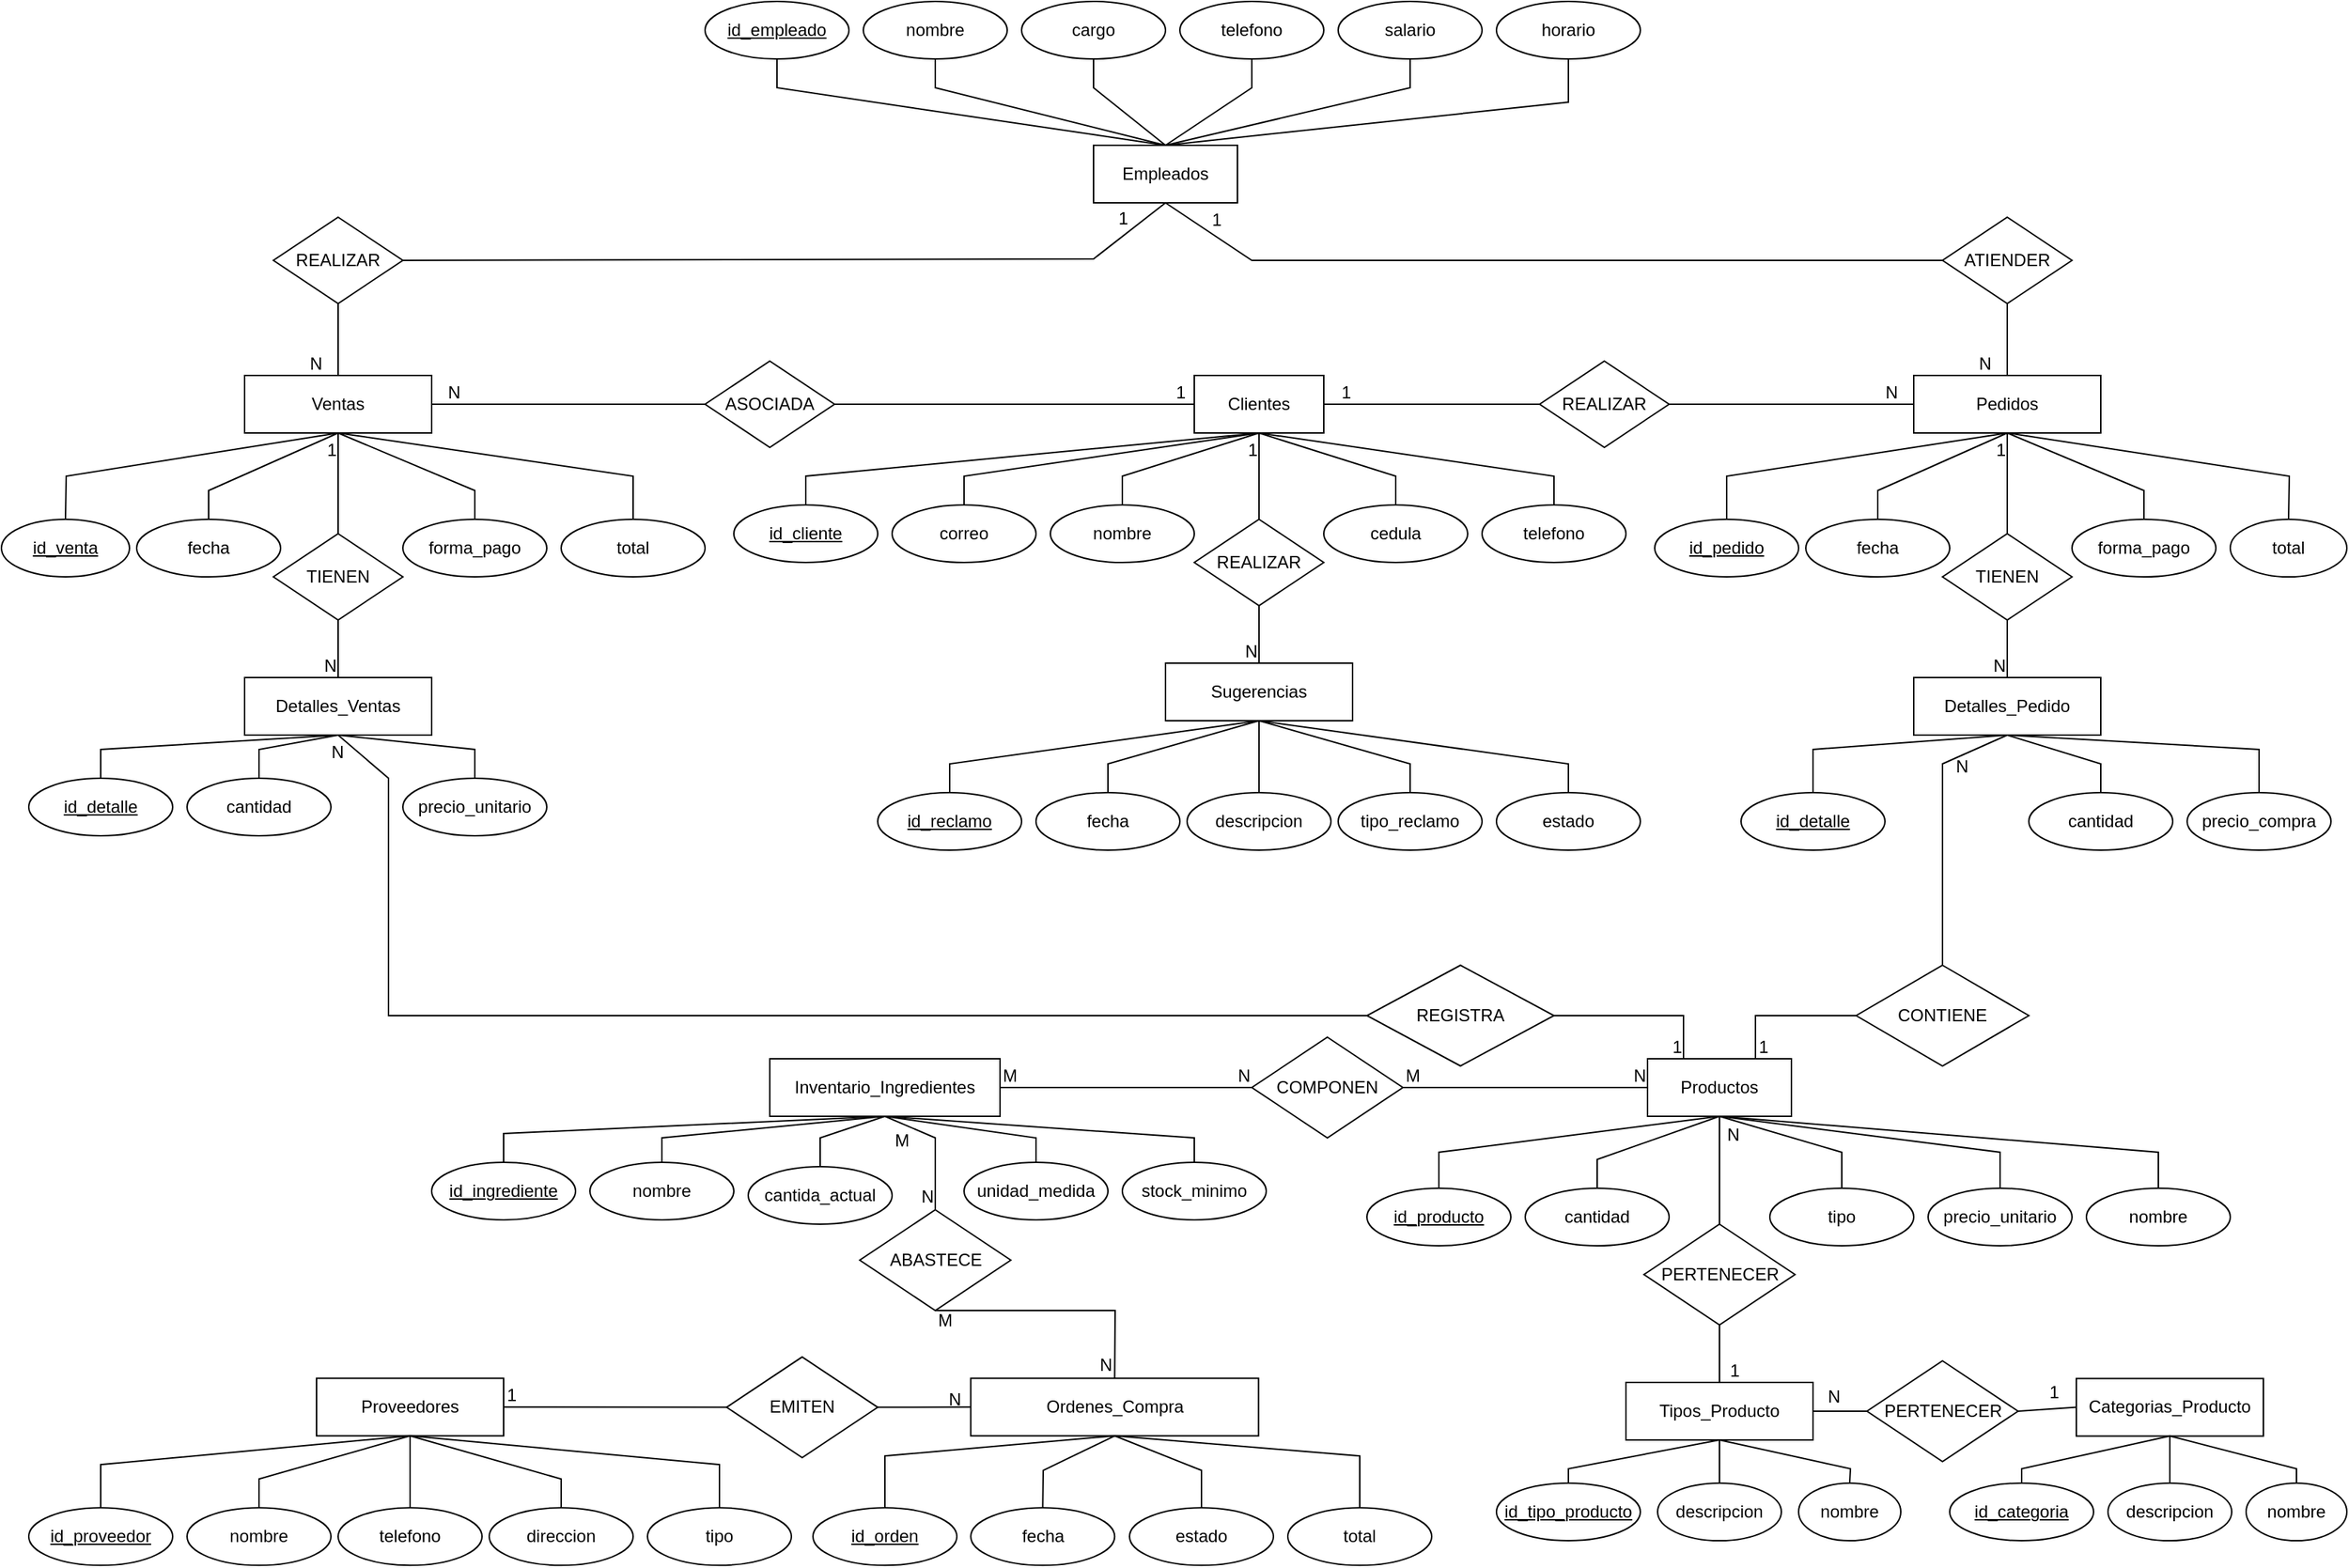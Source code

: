<mxfile version="27.0.8">
  <diagram name="Página-1" id="N-i5f8-r76NyVRGnc-xn">
    <mxGraphModel dx="4616" dy="-319" grid="1" gridSize="10" guides="1" tooltips="1" connect="1" arrows="1" fold="1" page="1" pageScale="1" pageWidth="827" pageHeight="1169" math="0" shadow="0">
      <root>
        <mxCell id="0" />
        <mxCell id="1" parent="0" />
        <mxCell id="Qqh80IMA2MNL4-B3lv8G-23" value="Categorias_Producto" style="whiteSpace=wrap;html=1;align=center;" parent="1" vertex="1">
          <mxGeometry x="-1028" y="2147.28" width="130" height="40" as="geometry" />
        </mxCell>
        <mxCell id="Qqh80IMA2MNL4-B3lv8G-24" value="id_categoria" style="ellipse;whiteSpace=wrap;html=1;align=center;fontStyle=4;" parent="1" vertex="1">
          <mxGeometry x="-1116" y="2220" width="100" height="40" as="geometry" />
        </mxCell>
        <mxCell id="Qqh80IMA2MNL4-B3lv8G-25" value="nombre" style="ellipse;whiteSpace=wrap;html=1;align=center;" parent="1" vertex="1">
          <mxGeometry x="-910" y="2220" width="70" height="40" as="geometry" />
        </mxCell>
        <mxCell id="Qqh80IMA2MNL4-B3lv8G-26" value="descripcion" style="ellipse;whiteSpace=wrap;html=1;align=center;" parent="1" vertex="1">
          <mxGeometry x="-1006" y="2220" width="86" height="40" as="geometry" />
        </mxCell>
        <mxCell id="Qqh80IMA2MNL4-B3lv8G-29" value="" style="endArrow=none;html=1;rounded=0;exitX=0.5;exitY=0;exitDx=0;exitDy=0;entryX=0.5;entryY=1;entryDx=0;entryDy=0;" parent="1" source="Qqh80IMA2MNL4-B3lv8G-24" target="Qqh80IMA2MNL4-B3lv8G-23" edge="1">
          <mxGeometry relative="1" as="geometry">
            <mxPoint x="-1079" y="2200" as="sourcePoint" />
            <mxPoint x="-829" y="2270" as="targetPoint" />
            <Array as="points">
              <mxPoint x="-1066" y="2210" />
            </Array>
          </mxGeometry>
        </mxCell>
        <mxCell id="Qqh80IMA2MNL4-B3lv8G-30" value="" style="endArrow=none;html=1;rounded=0;entryX=0.5;entryY=1;entryDx=0;entryDy=0;exitX=0.5;exitY=0;exitDx=0;exitDy=0;" parent="1" source="Qqh80IMA2MNL4-B3lv8G-25" target="Qqh80IMA2MNL4-B3lv8G-23" edge="1">
          <mxGeometry relative="1" as="geometry">
            <mxPoint x="-729" y="2130" as="sourcePoint" />
            <mxPoint x="-839" y="2270" as="targetPoint" />
            <Array as="points">
              <mxPoint x="-875" y="2210" />
            </Array>
          </mxGeometry>
        </mxCell>
        <mxCell id="Qqh80IMA2MNL4-B3lv8G-31" value="" style="endArrow=none;html=1;rounded=0;exitX=0.5;exitY=0;exitDx=0;exitDy=0;entryX=0.5;entryY=1;entryDx=0;entryDy=0;" parent="1" source="Qqh80IMA2MNL4-B3lv8G-26" target="Qqh80IMA2MNL4-B3lv8G-23" edge="1">
          <mxGeometry relative="1" as="geometry">
            <mxPoint x="-979" y="2120" as="sourcePoint" />
            <mxPoint x="-929" y="2190" as="targetPoint" />
          </mxGeometry>
        </mxCell>
        <mxCell id="Qqh80IMA2MNL4-B3lv8G-94" value="Tipos_Producto" style="whiteSpace=wrap;html=1;align=center;" parent="1" vertex="1">
          <mxGeometry x="-1341" y="2150" width="130" height="40" as="geometry" />
        </mxCell>
        <mxCell id="Qqh80IMA2MNL4-B3lv8G-95" value="id_tipo_producto" style="ellipse;whiteSpace=wrap;html=1;align=center;fontStyle=4;" parent="1" vertex="1">
          <mxGeometry x="-1431" y="2220" width="100" height="40" as="geometry" />
        </mxCell>
        <mxCell id="Qqh80IMA2MNL4-B3lv8G-96" value="nombre" style="ellipse;whiteSpace=wrap;html=1;align=center;" parent="1" vertex="1">
          <mxGeometry x="-1221" y="2220" width="71" height="40" as="geometry" />
        </mxCell>
        <mxCell id="Qqh80IMA2MNL4-B3lv8G-97" value="descripcion" style="ellipse;whiteSpace=wrap;html=1;align=center;" parent="1" vertex="1">
          <mxGeometry x="-1319" y="2220" width="86" height="40" as="geometry" />
        </mxCell>
        <mxCell id="Qqh80IMA2MNL4-B3lv8G-98" value="" style="endArrow=none;html=1;rounded=0;exitX=0.5;exitY=0;exitDx=0;exitDy=0;entryX=0.5;entryY=1;entryDx=0;entryDy=0;" parent="1" source="Qqh80IMA2MNL4-B3lv8G-95" target="Qqh80IMA2MNL4-B3lv8G-94" edge="1">
          <mxGeometry relative="1" as="geometry">
            <mxPoint x="-1441" y="2200" as="sourcePoint" />
            <mxPoint x="-1191" y="2270" as="targetPoint" />
            <Array as="points">
              <mxPoint x="-1381" y="2210" />
            </Array>
          </mxGeometry>
        </mxCell>
        <mxCell id="Qqh80IMA2MNL4-B3lv8G-99" value="" style="endArrow=none;html=1;rounded=0;entryX=0.5;entryY=1;entryDx=0;entryDy=0;exitX=0.5;exitY=0;exitDx=0;exitDy=0;" parent="1" source="Qqh80IMA2MNL4-B3lv8G-96" target="Qqh80IMA2MNL4-B3lv8G-94" edge="1">
          <mxGeometry relative="1" as="geometry">
            <mxPoint x="-1091" y="2130" as="sourcePoint" />
            <mxPoint x="-1201" y="2270" as="targetPoint" />
            <Array as="points">
              <mxPoint x="-1185" y="2210" />
            </Array>
          </mxGeometry>
        </mxCell>
        <mxCell id="Qqh80IMA2MNL4-B3lv8G-100" value="" style="endArrow=none;html=1;rounded=0;exitX=0.5;exitY=0;exitDx=0;exitDy=0;entryX=0.5;entryY=1;entryDx=0;entryDy=0;" parent="1" source="Qqh80IMA2MNL4-B3lv8G-97" target="Qqh80IMA2MNL4-B3lv8G-94" edge="1">
          <mxGeometry relative="1" as="geometry">
            <mxPoint x="-1341" y="2120" as="sourcePoint" />
            <mxPoint x="-1291" y="2190" as="targetPoint" />
          </mxGeometry>
        </mxCell>
        <mxCell id="Qqh80IMA2MNL4-B3lv8G-146" value="PERTENECER" style="shape=rhombus;perimeter=rhombusPerimeter;whiteSpace=wrap;html=1;align=center;" parent="1" vertex="1">
          <mxGeometry x="-1328.5" y="2040" width="105" height="70" as="geometry" />
        </mxCell>
        <mxCell id="Qqh80IMA2MNL4-B3lv8G-147" value="" style="endArrow=none;html=1;rounded=0;entryX=0.5;entryY=0;entryDx=0;entryDy=0;exitX=0.5;exitY=1;exitDx=0;exitDy=0;" parent="1" source="Qqh80IMA2MNL4-B3lv8G-146" target="Qqh80IMA2MNL4-B3lv8G-94" edge="1">
          <mxGeometry relative="1" as="geometry">
            <mxPoint x="-1641" y="2160" as="sourcePoint" />
            <mxPoint x="-1631" y="1820" as="targetPoint" />
          </mxGeometry>
        </mxCell>
        <mxCell id="Qqh80IMA2MNL4-B3lv8G-148" value="1" style="resizable=0;html=1;whiteSpace=wrap;align=right;verticalAlign=bottom;" parent="Qqh80IMA2MNL4-B3lv8G-147" connectable="0" vertex="1">
          <mxGeometry x="1" relative="1" as="geometry">
            <mxPoint x="15" as="offset" />
          </mxGeometry>
        </mxCell>
        <mxCell id="Qqh80IMA2MNL4-B3lv8G-149" value="" style="endArrow=none;html=1;rounded=0;entryX=0.5;entryY=1;entryDx=0;entryDy=0;exitX=0.5;exitY=0;exitDx=0;exitDy=0;" parent="1" source="Qqh80IMA2MNL4-B3lv8G-146" target="0VB6fofLDIln-RIYnoBp-173" edge="1">
          <mxGeometry relative="1" as="geometry">
            <mxPoint x="-1431" y="1770" as="sourcePoint" />
            <mxPoint x="-1681" y="2110" as="targetPoint" />
          </mxGeometry>
        </mxCell>
        <mxCell id="Qqh80IMA2MNL4-B3lv8G-150" value="N" style="resizable=0;html=1;whiteSpace=wrap;align=right;verticalAlign=bottom;" parent="Qqh80IMA2MNL4-B3lv8G-149" connectable="0" vertex="1">
          <mxGeometry x="1" relative="1" as="geometry">
            <mxPoint x="15" y="21" as="offset" />
          </mxGeometry>
        </mxCell>
        <mxCell id="0VB6fofLDIln-RIYnoBp-1" value="Clientes" style="whiteSpace=wrap;html=1;align=center;" vertex="1" parent="1">
          <mxGeometry x="-1641" y="1450" width="90" height="40" as="geometry" />
        </mxCell>
        <mxCell id="0VB6fofLDIln-RIYnoBp-2" value="" style="endArrow=none;html=1;rounded=0;entryX=0.5;entryY=1;entryDx=0;entryDy=0;exitX=0.5;exitY=0;exitDx=0;exitDy=0;" edge="1" parent="1" source="0VB6fofLDIln-RIYnoBp-4" target="0VB6fofLDIln-RIYnoBp-1">
          <mxGeometry relative="1" as="geometry">
            <mxPoint x="-1596" y="1530" as="sourcePoint" />
            <mxPoint x="-1591.83" y="1490" as="targetPoint" />
            <Array as="points" />
          </mxGeometry>
        </mxCell>
        <mxCell id="0VB6fofLDIln-RIYnoBp-3" value="1" style="resizable=0;html=1;whiteSpace=wrap;align=right;verticalAlign=bottom;" connectable="0" vertex="1" parent="0VB6fofLDIln-RIYnoBp-2">
          <mxGeometry x="1" relative="1" as="geometry">
            <mxPoint y="20" as="offset" />
          </mxGeometry>
        </mxCell>
        <mxCell id="0VB6fofLDIln-RIYnoBp-4" value="REALIZAR" style="shape=rhombus;perimeter=rhombusPerimeter;whiteSpace=wrap;html=1;align=center;" vertex="1" parent="1">
          <mxGeometry x="-1641" y="1550" width="90" height="60" as="geometry" />
        </mxCell>
        <mxCell id="0VB6fofLDIln-RIYnoBp-5" value="" style="endArrow=none;html=1;rounded=0;exitX=0.5;exitY=1;exitDx=0;exitDy=0;entryX=0.5;entryY=0;entryDx=0;entryDy=0;" edge="1" parent="1" source="0VB6fofLDIln-RIYnoBp-4" target="0VB6fofLDIln-RIYnoBp-7">
          <mxGeometry relative="1" as="geometry">
            <mxPoint x="-1711" y="1800" as="sourcePoint" />
            <mxPoint x="-1596" y="1660" as="targetPoint" />
            <Array as="points" />
          </mxGeometry>
        </mxCell>
        <mxCell id="0VB6fofLDIln-RIYnoBp-6" value="N" style="resizable=0;html=1;whiteSpace=wrap;align=right;verticalAlign=bottom;" connectable="0" vertex="1" parent="0VB6fofLDIln-RIYnoBp-5">
          <mxGeometry x="1" relative="1" as="geometry">
            <mxPoint as="offset" />
          </mxGeometry>
        </mxCell>
        <mxCell id="0VB6fofLDIln-RIYnoBp-7" value="Sugerencias" style="whiteSpace=wrap;html=1;align=center;" vertex="1" parent="1">
          <mxGeometry x="-1661" y="1650" width="130" height="40" as="geometry" />
        </mxCell>
        <mxCell id="0VB6fofLDIln-RIYnoBp-18" value="id_reclamo" style="ellipse;whiteSpace=wrap;html=1;align=center;fontStyle=4;" vertex="1" parent="1">
          <mxGeometry x="-1861" y="1740" width="100" height="40" as="geometry" />
        </mxCell>
        <mxCell id="0VB6fofLDIln-RIYnoBp-19" value="fecha" style="ellipse;whiteSpace=wrap;html=1;align=center;" vertex="1" parent="1">
          <mxGeometry x="-1751" y="1740" width="100" height="40" as="geometry" />
        </mxCell>
        <mxCell id="0VB6fofLDIln-RIYnoBp-20" value="tipo_reclamo" style="ellipse;whiteSpace=wrap;html=1;align=center;" vertex="1" parent="1">
          <mxGeometry x="-1541" y="1740" width="100" height="40" as="geometry" />
        </mxCell>
        <mxCell id="0VB6fofLDIln-RIYnoBp-21" value="descripcion" style="ellipse;whiteSpace=wrap;html=1;align=center;" vertex="1" parent="1">
          <mxGeometry x="-1646" y="1740" width="100" height="40" as="geometry" />
        </mxCell>
        <mxCell id="0VB6fofLDIln-RIYnoBp-22" value="estado" style="ellipse;whiteSpace=wrap;html=1;align=center;" vertex="1" parent="1">
          <mxGeometry x="-1431" y="1740" width="100" height="40" as="geometry" />
        </mxCell>
        <mxCell id="0VB6fofLDIln-RIYnoBp-23" value="" style="endArrow=none;html=1;rounded=0;exitX=0.5;exitY=0;exitDx=0;exitDy=0;entryX=0.5;entryY=1;entryDx=0;entryDy=0;" edge="1" parent="1" source="0VB6fofLDIln-RIYnoBp-18" target="0VB6fofLDIln-RIYnoBp-7">
          <mxGeometry relative="1" as="geometry">
            <mxPoint x="-1781" y="1740" as="sourcePoint" />
            <mxPoint x="-1546" y="1720" as="targetPoint" />
            <Array as="points">
              <mxPoint x="-1811" y="1720" />
            </Array>
          </mxGeometry>
        </mxCell>
        <mxCell id="0VB6fofLDIln-RIYnoBp-24" value="" style="endArrow=none;html=1;rounded=0;exitX=0.5;exitY=0;exitDx=0;exitDy=0;entryX=0.5;entryY=1;entryDx=0;entryDy=0;" edge="1" parent="1" source="0VB6fofLDIln-RIYnoBp-19" target="0VB6fofLDIln-RIYnoBp-7">
          <mxGeometry relative="1" as="geometry">
            <mxPoint x="-1681" y="1600" as="sourcePoint" />
            <mxPoint x="-1546" y="1720" as="targetPoint" />
            <Array as="points">
              <mxPoint x="-1701" y="1720" />
            </Array>
          </mxGeometry>
        </mxCell>
        <mxCell id="0VB6fofLDIln-RIYnoBp-25" value="" style="endArrow=none;html=1;rounded=0;exitX=0.5;exitY=0;exitDx=0;exitDy=0;entryX=0.5;entryY=1;entryDx=0;entryDy=0;" edge="1" parent="1" source="0VB6fofLDIln-RIYnoBp-20" target="0VB6fofLDIln-RIYnoBp-7">
          <mxGeometry relative="1" as="geometry">
            <mxPoint x="-1681" y="1660" as="sourcePoint" />
            <mxPoint x="-1546" y="1720" as="targetPoint" />
            <Array as="points">
              <mxPoint x="-1491" y="1720" />
            </Array>
          </mxGeometry>
        </mxCell>
        <mxCell id="0VB6fofLDIln-RIYnoBp-26" value="" style="endArrow=none;html=1;rounded=0;exitX=0.5;exitY=0;exitDx=0;exitDy=0;entryX=0.5;entryY=1;entryDx=0;entryDy=0;" edge="1" parent="1" source="0VB6fofLDIln-RIYnoBp-21" target="0VB6fofLDIln-RIYnoBp-7">
          <mxGeometry relative="1" as="geometry">
            <mxPoint x="-1681" y="1720" as="sourcePoint" />
            <mxPoint x="-1546" y="1720" as="targetPoint" />
            <Array as="points" />
          </mxGeometry>
        </mxCell>
        <mxCell id="0VB6fofLDIln-RIYnoBp-27" value="" style="endArrow=none;html=1;rounded=0;exitX=0.5;exitY=0;exitDx=0;exitDy=0;entryX=0.5;entryY=1;entryDx=0;entryDy=0;" edge="1" parent="1" source="0VB6fofLDIln-RIYnoBp-22" target="0VB6fofLDIln-RIYnoBp-7">
          <mxGeometry relative="1" as="geometry">
            <mxPoint x="-1681" y="1780" as="sourcePoint" />
            <mxPoint x="-1546" y="1720" as="targetPoint" />
            <Array as="points">
              <mxPoint x="-1381" y="1720" />
            </Array>
          </mxGeometry>
        </mxCell>
        <mxCell id="0VB6fofLDIln-RIYnoBp-28" value="id_cliente" style="ellipse;whiteSpace=wrap;html=1;align=center;fontStyle=4;" vertex="1" parent="1">
          <mxGeometry x="-1961" y="1540" width="100" height="40" as="geometry" />
        </mxCell>
        <mxCell id="0VB6fofLDIln-RIYnoBp-29" value="nombre" style="ellipse;whiteSpace=wrap;html=1;align=center;" vertex="1" parent="1">
          <mxGeometry x="-1741" y="1540" width="100" height="40" as="geometry" />
        </mxCell>
        <mxCell id="0VB6fofLDIln-RIYnoBp-30" value="cedula" style="ellipse;whiteSpace=wrap;html=1;align=center;" vertex="1" parent="1">
          <mxGeometry x="-1551" y="1540" width="100" height="40" as="geometry" />
        </mxCell>
        <mxCell id="0VB6fofLDIln-RIYnoBp-31" value="telefono" style="ellipse;whiteSpace=wrap;html=1;align=center;" vertex="1" parent="1">
          <mxGeometry x="-1441" y="1540" width="100" height="40" as="geometry" />
        </mxCell>
        <mxCell id="0VB6fofLDIln-RIYnoBp-32" value="correo" style="ellipse;whiteSpace=wrap;html=1;align=center;" vertex="1" parent="1">
          <mxGeometry x="-1851" y="1540" width="100" height="40" as="geometry" />
        </mxCell>
        <mxCell id="0VB6fofLDIln-RIYnoBp-33" value="" style="endArrow=none;html=1;rounded=0;exitX=0.5;exitY=0;exitDx=0;exitDy=0;entryX=0.5;entryY=1;entryDx=0;entryDy=0;" edge="1" parent="1" source="0VB6fofLDIln-RIYnoBp-28" target="0VB6fofLDIln-RIYnoBp-1">
          <mxGeometry relative="1" as="geometry">
            <mxPoint x="-1391" y="1540" as="sourcePoint" />
            <mxPoint x="-1251" y="1520" as="targetPoint" />
            <Array as="points">
              <mxPoint x="-1911" y="1520" />
            </Array>
          </mxGeometry>
        </mxCell>
        <mxCell id="0VB6fofLDIln-RIYnoBp-34" value="" style="endArrow=none;html=1;rounded=0;exitX=0.5;exitY=0;exitDx=0;exitDy=0;entryX=0.5;entryY=1;entryDx=0;entryDy=0;" edge="1" parent="1" source="0VB6fofLDIln-RIYnoBp-29" target="0VB6fofLDIln-RIYnoBp-1">
          <mxGeometry relative="1" as="geometry">
            <mxPoint x="-1291" y="1400" as="sourcePoint" />
            <mxPoint x="-1251" y="1520" as="targetPoint" />
            <Array as="points">
              <mxPoint x="-1691" y="1520" />
            </Array>
          </mxGeometry>
        </mxCell>
        <mxCell id="0VB6fofLDIln-RIYnoBp-35" value="" style="endArrow=none;html=1;rounded=0;exitX=0.5;exitY=0;exitDx=0;exitDy=0;entryX=0.5;entryY=1;entryDx=0;entryDy=0;" edge="1" parent="1" source="0VB6fofLDIln-RIYnoBp-30" target="0VB6fofLDIln-RIYnoBp-1">
          <mxGeometry relative="1" as="geometry">
            <mxPoint x="-1291" y="1460" as="sourcePoint" />
            <mxPoint x="-1251" y="1520" as="targetPoint" />
            <Array as="points">
              <mxPoint x="-1501" y="1520" />
            </Array>
          </mxGeometry>
        </mxCell>
        <mxCell id="0VB6fofLDIln-RIYnoBp-36" value="" style="endArrow=none;html=1;rounded=0;exitX=0.5;exitY=0;exitDx=0;exitDy=0;entryX=0.5;entryY=1;entryDx=0;entryDy=0;" edge="1" parent="1" source="0VB6fofLDIln-RIYnoBp-31" target="0VB6fofLDIln-RIYnoBp-1">
          <mxGeometry relative="1" as="geometry">
            <mxPoint x="-1291" y="1520" as="sourcePoint" />
            <mxPoint x="-1251" y="1520" as="targetPoint" />
            <Array as="points">
              <mxPoint x="-1391" y="1520" />
            </Array>
          </mxGeometry>
        </mxCell>
        <mxCell id="0VB6fofLDIln-RIYnoBp-37" value="" style="endArrow=none;html=1;rounded=0;exitX=0.5;exitY=0;exitDx=0;exitDy=0;entryX=0.5;entryY=1;entryDx=0;entryDy=0;" edge="1" parent="1" source="0VB6fofLDIln-RIYnoBp-32" target="0VB6fofLDIln-RIYnoBp-1">
          <mxGeometry relative="1" as="geometry">
            <mxPoint x="-1291" y="1580" as="sourcePoint" />
            <mxPoint x="-1251" y="1520" as="targetPoint" />
            <Array as="points">
              <mxPoint x="-1801" y="1520" />
            </Array>
          </mxGeometry>
        </mxCell>
        <mxCell id="0VB6fofLDIln-RIYnoBp-39" value="Pedidos" style="whiteSpace=wrap;html=1;align=center;" vertex="1" parent="1">
          <mxGeometry x="-1141" y="1450" width="130" height="40" as="geometry" />
        </mxCell>
        <mxCell id="0VB6fofLDIln-RIYnoBp-40" value="id_pedido" style="ellipse;whiteSpace=wrap;html=1;align=center;fontStyle=4;" vertex="1" parent="1">
          <mxGeometry x="-1321" y="1550" width="100" height="40" as="geometry" />
        </mxCell>
        <mxCell id="0VB6fofLDIln-RIYnoBp-41" value="fecha" style="ellipse;whiteSpace=wrap;html=1;align=center;" vertex="1" parent="1">
          <mxGeometry x="-1216" y="1550" width="100" height="40" as="geometry" />
        </mxCell>
        <mxCell id="0VB6fofLDIln-RIYnoBp-42" value="forma_pago" style="ellipse;whiteSpace=wrap;html=1;align=center;" vertex="1" parent="1">
          <mxGeometry x="-1031" y="1550" width="100" height="40" as="geometry" />
        </mxCell>
        <mxCell id="0VB6fofLDIln-RIYnoBp-43" value="" style="endArrow=none;html=1;rounded=0;exitX=0.5;exitY=0;exitDx=0;exitDy=0;entryX=0.5;entryY=1;entryDx=0;entryDy=0;" edge="1" parent="1" source="0VB6fofLDIln-RIYnoBp-40" target="0VB6fofLDIln-RIYnoBp-39">
          <mxGeometry relative="1" as="geometry">
            <mxPoint x="-1391.33" y="1695" as="sourcePoint" />
            <mxPoint x="-1161" y="1670" as="targetPoint" />
            <Array as="points">
              <mxPoint x="-1271" y="1520" />
            </Array>
          </mxGeometry>
        </mxCell>
        <mxCell id="0VB6fofLDIln-RIYnoBp-44" value="" style="endArrow=none;html=1;rounded=0;entryX=0.5;entryY=1;entryDx=0;entryDy=0;exitX=0.5;exitY=0;exitDx=0;exitDy=0;" edge="1" parent="1" source="0VB6fofLDIln-RIYnoBp-41" target="0VB6fofLDIln-RIYnoBp-39">
          <mxGeometry relative="1" as="geometry">
            <mxPoint x="-1041.33" y="1625" as="sourcePoint" />
            <mxPoint x="-1161" y="1670" as="targetPoint" />
            <Array as="points">
              <mxPoint x="-1166" y="1530" />
            </Array>
          </mxGeometry>
        </mxCell>
        <mxCell id="0VB6fofLDIln-RIYnoBp-45" value="" style="endArrow=none;html=1;rounded=0;exitX=0.5;exitY=0;exitDx=0;exitDy=0;entryX=0.5;entryY=1;entryDx=0;entryDy=0;" edge="1" parent="1" source="0VB6fofLDIln-RIYnoBp-42" target="0VB6fofLDIln-RIYnoBp-39">
          <mxGeometry relative="1" as="geometry">
            <mxPoint x="-1291.33" y="1615" as="sourcePoint" />
            <mxPoint x="-1161" y="1670" as="targetPoint" />
            <Array as="points">
              <mxPoint x="-981" y="1530" />
            </Array>
          </mxGeometry>
        </mxCell>
        <mxCell id="0VB6fofLDIln-RIYnoBp-46" value="total" style="ellipse;whiteSpace=wrap;html=1;align=center;" vertex="1" parent="1">
          <mxGeometry x="-921" y="1550" width="81" height="40" as="geometry" />
        </mxCell>
        <mxCell id="0VB6fofLDIln-RIYnoBp-47" value="" style="endArrow=none;html=1;rounded=0;exitX=0.5;exitY=0;exitDx=0;exitDy=0;entryX=0.5;entryY=1;entryDx=0;entryDy=0;" edge="1" parent="1" source="0VB6fofLDIln-RIYnoBp-46" target="0VB6fofLDIln-RIYnoBp-39">
          <mxGeometry relative="1" as="geometry">
            <mxPoint x="-1071.33" y="1725" as="sourcePoint" />
            <mxPoint x="-1161" y="1670" as="targetPoint" />
            <Array as="points">
              <mxPoint x="-880" y="1520" />
            </Array>
          </mxGeometry>
        </mxCell>
        <mxCell id="0VB6fofLDIln-RIYnoBp-50" value="REALIZAR" style="shape=rhombus;perimeter=rhombusPerimeter;whiteSpace=wrap;html=1;align=center;" vertex="1" parent="1">
          <mxGeometry x="-1401" y="1440" width="90" height="60" as="geometry" />
        </mxCell>
        <mxCell id="0VB6fofLDIln-RIYnoBp-51" value="" style="endArrow=none;html=1;rounded=0;entryX=1;entryY=0.5;entryDx=0;entryDy=0;exitX=0;exitY=0.5;exitDx=0;exitDy=0;" edge="1" parent="1" source="0VB6fofLDIln-RIYnoBp-50" target="0VB6fofLDIln-RIYnoBp-1">
          <mxGeometry relative="1" as="geometry">
            <mxPoint x="-1581" y="1550" as="sourcePoint" />
            <mxPoint x="-1581" y="1490" as="targetPoint" />
            <Array as="points" />
          </mxGeometry>
        </mxCell>
        <mxCell id="0VB6fofLDIln-RIYnoBp-52" value="1" style="resizable=0;html=1;whiteSpace=wrap;align=right;verticalAlign=bottom;" connectable="0" vertex="1" parent="0VB6fofLDIln-RIYnoBp-51">
          <mxGeometry x="1" relative="1" as="geometry">
            <mxPoint x="20" as="offset" />
          </mxGeometry>
        </mxCell>
        <mxCell id="0VB6fofLDIln-RIYnoBp-55" value="" style="endArrow=none;html=1;rounded=0;exitX=1;exitY=0.5;exitDx=0;exitDy=0;entryX=0;entryY=0.5;entryDx=0;entryDy=0;" edge="1" parent="1" source="0VB6fofLDIln-RIYnoBp-50" target="0VB6fofLDIln-RIYnoBp-39">
          <mxGeometry relative="1" as="geometry">
            <mxPoint x="-1151" y="1460" as="sourcePoint" />
            <mxPoint x="-1151" y="1500" as="targetPoint" />
            <Array as="points" />
          </mxGeometry>
        </mxCell>
        <mxCell id="0VB6fofLDIln-RIYnoBp-56" value="N" style="resizable=0;html=1;whiteSpace=wrap;align=right;verticalAlign=bottom;" connectable="0" vertex="1" parent="0VB6fofLDIln-RIYnoBp-55">
          <mxGeometry x="1" relative="1" as="geometry">
            <mxPoint x="-10" as="offset" />
          </mxGeometry>
        </mxCell>
        <mxCell id="0VB6fofLDIln-RIYnoBp-57" value="TIENEN" style="shape=rhombus;perimeter=rhombusPerimeter;whiteSpace=wrap;html=1;align=center;" vertex="1" parent="1">
          <mxGeometry x="-1121" y="1560" width="90" height="60" as="geometry" />
        </mxCell>
        <mxCell id="0VB6fofLDIln-RIYnoBp-58" value="" style="endArrow=none;html=1;rounded=0;entryX=0.5;entryY=1;entryDx=0;entryDy=0;exitX=0.5;exitY=0;exitDx=0;exitDy=0;" edge="1" parent="1" source="0VB6fofLDIln-RIYnoBp-57" target="0VB6fofLDIln-RIYnoBp-39">
          <mxGeometry relative="1" as="geometry">
            <mxPoint x="-1142.43" y="1670" as="sourcePoint" />
            <mxPoint x="-1142.43" y="1610" as="targetPoint" />
            <Array as="points" />
          </mxGeometry>
        </mxCell>
        <mxCell id="0VB6fofLDIln-RIYnoBp-59" value="1" style="resizable=0;html=1;whiteSpace=wrap;align=right;verticalAlign=bottom;" connectable="0" vertex="1" parent="0VB6fofLDIln-RIYnoBp-58">
          <mxGeometry x="1" relative="1" as="geometry">
            <mxPoint y="20" as="offset" />
          </mxGeometry>
        </mxCell>
        <mxCell id="0VB6fofLDIln-RIYnoBp-60" value="Detalles_Pedido" style="whiteSpace=wrap;html=1;align=center;" vertex="1" parent="1">
          <mxGeometry x="-1141" y="1660" width="130" height="40" as="geometry" />
        </mxCell>
        <mxCell id="0VB6fofLDIln-RIYnoBp-65" value="" style="endArrow=none;html=1;rounded=0;exitX=0.5;exitY=1;exitDx=0;exitDy=0;entryX=0.5;entryY=0;entryDx=0;entryDy=0;" edge="1" parent="1" source="0VB6fofLDIln-RIYnoBp-57" target="0VB6fofLDIln-RIYnoBp-60">
          <mxGeometry relative="1" as="geometry">
            <mxPoint x="-1232.43" y="1630" as="sourcePoint" />
            <mxPoint x="-1232.43" y="1670" as="targetPoint" />
            <Array as="points" />
          </mxGeometry>
        </mxCell>
        <mxCell id="0VB6fofLDIln-RIYnoBp-66" value="N" style="resizable=0;html=1;whiteSpace=wrap;align=right;verticalAlign=bottom;" connectable="0" vertex="1" parent="0VB6fofLDIln-RIYnoBp-65">
          <mxGeometry x="1" relative="1" as="geometry">
            <mxPoint as="offset" />
          </mxGeometry>
        </mxCell>
        <mxCell id="0VB6fofLDIln-RIYnoBp-74" value="id_detalle" style="ellipse;whiteSpace=wrap;html=1;align=center;fontStyle=4;" vertex="1" parent="1">
          <mxGeometry x="-1261" y="1740" width="100" height="40" as="geometry" />
        </mxCell>
        <mxCell id="0VB6fofLDIln-RIYnoBp-75" value="cantidad" style="ellipse;whiteSpace=wrap;html=1;align=center;" vertex="1" parent="1">
          <mxGeometry x="-1061" y="1740" width="100" height="40" as="geometry" />
        </mxCell>
        <mxCell id="0VB6fofLDIln-RIYnoBp-76" value="precio_compra" style="ellipse;whiteSpace=wrap;html=1;align=center;" vertex="1" parent="1">
          <mxGeometry x="-951" y="1740" width="100" height="40" as="geometry" />
        </mxCell>
        <mxCell id="0VB6fofLDIln-RIYnoBp-77" value="" style="endArrow=none;html=1;rounded=0;exitX=0.5;exitY=0;exitDx=0;exitDy=0;entryX=0.5;entryY=1;entryDx=0;entryDy=0;" edge="1" parent="1" source="0VB6fofLDIln-RIYnoBp-74" target="0VB6fofLDIln-RIYnoBp-60">
          <mxGeometry relative="1" as="geometry">
            <mxPoint x="-1307" y="1830" as="sourcePoint" />
            <mxPoint x="-1081" y="1820" as="targetPoint" />
            <Array as="points">
              <mxPoint x="-1211" y="1710" />
            </Array>
          </mxGeometry>
        </mxCell>
        <mxCell id="0VB6fofLDIln-RIYnoBp-78" value="" style="endArrow=none;html=1;rounded=0;entryX=0.5;entryY=1;entryDx=0;entryDy=0;exitX=0.5;exitY=0;exitDx=0;exitDy=0;" edge="1" parent="1" source="0VB6fofLDIln-RIYnoBp-75" target="0VB6fofLDIln-RIYnoBp-60">
          <mxGeometry relative="1" as="geometry">
            <mxPoint x="-957" y="1760" as="sourcePoint" />
            <mxPoint x="-1081" y="1820" as="targetPoint" />
            <Array as="points">
              <mxPoint x="-1011" y="1720" />
            </Array>
          </mxGeometry>
        </mxCell>
        <mxCell id="0VB6fofLDIln-RIYnoBp-79" value="" style="endArrow=none;html=1;rounded=0;exitX=0.5;exitY=0;exitDx=0;exitDy=0;entryX=0.5;entryY=1;entryDx=0;entryDy=0;" edge="1" parent="1" source="0VB6fofLDIln-RIYnoBp-76" target="0VB6fofLDIln-RIYnoBp-60">
          <mxGeometry relative="1" as="geometry">
            <mxPoint x="-1207" y="1750" as="sourcePoint" />
            <mxPoint x="-1081" y="1820" as="targetPoint" />
            <Array as="points">
              <mxPoint x="-901" y="1710" />
            </Array>
          </mxGeometry>
        </mxCell>
        <mxCell id="0VB6fofLDIln-RIYnoBp-81" value="Empleados" style="whiteSpace=wrap;html=1;align=center;" vertex="1" parent="1">
          <mxGeometry x="-1711" y="1290" width="100" height="40" as="geometry" />
        </mxCell>
        <mxCell id="0VB6fofLDIln-RIYnoBp-82" value="ATIENDER" style="shape=rhombus;perimeter=rhombusPerimeter;whiteSpace=wrap;html=1;align=center;" vertex="1" parent="1">
          <mxGeometry x="-1121" y="1340" width="90" height="60" as="geometry" />
        </mxCell>
        <mxCell id="0VB6fofLDIln-RIYnoBp-83" value="id_empleado" style="ellipse;whiteSpace=wrap;html=1;align=center;fontStyle=4;" vertex="1" parent="1">
          <mxGeometry x="-1981" y="1190" width="100" height="40" as="geometry" />
        </mxCell>
        <mxCell id="0VB6fofLDIln-RIYnoBp-84" value="nombre" style="ellipse;whiteSpace=wrap;html=1;align=center;" vertex="1" parent="1">
          <mxGeometry x="-1871" y="1190" width="100" height="40" as="geometry" />
        </mxCell>
        <mxCell id="0VB6fofLDIln-RIYnoBp-85" value="cargo" style="ellipse;whiteSpace=wrap;html=1;align=center;" vertex="1" parent="1">
          <mxGeometry x="-1761" y="1190" width="100" height="40" as="geometry" />
        </mxCell>
        <mxCell id="0VB6fofLDIln-RIYnoBp-86" value="telefono" style="ellipse;whiteSpace=wrap;html=1;align=center;" vertex="1" parent="1">
          <mxGeometry x="-1651" y="1190" width="100" height="40" as="geometry" />
        </mxCell>
        <mxCell id="0VB6fofLDIln-RIYnoBp-87" value="salario" style="ellipse;whiteSpace=wrap;html=1;align=center;" vertex="1" parent="1">
          <mxGeometry x="-1541" y="1190" width="100" height="40" as="geometry" />
        </mxCell>
        <mxCell id="0VB6fofLDIln-RIYnoBp-88" value="" style="endArrow=none;html=1;rounded=0;exitX=0.5;exitY=1;exitDx=0;exitDy=0;entryX=0.5;entryY=0;entryDx=0;entryDy=0;" edge="1" parent="1" source="0VB6fofLDIln-RIYnoBp-83" target="0VB6fofLDIln-RIYnoBp-81">
          <mxGeometry relative="1" as="geometry">
            <mxPoint x="-2401" y="1840" as="sourcePoint" />
            <mxPoint x="-1831" y="1330" as="targetPoint" />
            <Array as="points">
              <mxPoint x="-1931" y="1250" />
            </Array>
          </mxGeometry>
        </mxCell>
        <mxCell id="0VB6fofLDIln-RIYnoBp-93" value="horario" style="ellipse;whiteSpace=wrap;html=1;align=center;" vertex="1" parent="1">
          <mxGeometry x="-1431" y="1190" width="100" height="40" as="geometry" />
        </mxCell>
        <mxCell id="0VB6fofLDIln-RIYnoBp-95" value="" style="endArrow=none;html=1;rounded=0;exitX=0.5;exitY=1;exitDx=0;exitDy=0;entryX=0.5;entryY=0;entryDx=0;entryDy=0;" edge="1" parent="1" source="0VB6fofLDIln-RIYnoBp-84" target="0VB6fofLDIln-RIYnoBp-81">
          <mxGeometry relative="1" as="geometry">
            <mxPoint x="-1891" y="1250" as="sourcePoint" />
            <mxPoint x="-1581" y="1290" as="targetPoint" />
            <Array as="points">
              <mxPoint x="-1821" y="1250" />
            </Array>
          </mxGeometry>
        </mxCell>
        <mxCell id="0VB6fofLDIln-RIYnoBp-96" value="" style="endArrow=none;html=1;rounded=0;exitX=0.5;exitY=1;exitDx=0;exitDy=0;entryX=0.5;entryY=0;entryDx=0;entryDy=0;" edge="1" parent="1" source="0VB6fofLDIln-RIYnoBp-85" target="0VB6fofLDIln-RIYnoBp-81">
          <mxGeometry relative="1" as="geometry">
            <mxPoint x="-1471" y="1350" as="sourcePoint" />
            <mxPoint x="-1161" y="1390" as="targetPoint" />
            <Array as="points">
              <mxPoint x="-1711" y="1250" />
            </Array>
          </mxGeometry>
        </mxCell>
        <mxCell id="0VB6fofLDIln-RIYnoBp-97" value="" style="endArrow=none;html=1;rounded=0;exitX=0.5;exitY=1;exitDx=0;exitDy=0;entryX=0.5;entryY=0;entryDx=0;entryDy=0;" edge="1" parent="1" source="0VB6fofLDIln-RIYnoBp-86" target="0VB6fofLDIln-RIYnoBp-81">
          <mxGeometry relative="1" as="geometry">
            <mxPoint x="-1691" y="1260" as="sourcePoint" />
            <mxPoint x="-1626" y="1310" as="targetPoint" />
            <Array as="points">
              <mxPoint x="-1601" y="1250" />
            </Array>
          </mxGeometry>
        </mxCell>
        <mxCell id="0VB6fofLDIln-RIYnoBp-98" value="" style="endArrow=none;html=1;rounded=0;exitX=0.5;exitY=1;exitDx=0;exitDy=0;entryX=0.5;entryY=0;entryDx=0;entryDy=0;" edge="1" parent="1" source="0VB6fofLDIln-RIYnoBp-87" target="0VB6fofLDIln-RIYnoBp-81">
          <mxGeometry relative="1" as="geometry">
            <mxPoint x="-1551" y="1260" as="sourcePoint" />
            <mxPoint x="-1611" y="1310" as="targetPoint" />
            <Array as="points">
              <mxPoint x="-1491" y="1250" />
            </Array>
          </mxGeometry>
        </mxCell>
        <mxCell id="0VB6fofLDIln-RIYnoBp-99" value="" style="endArrow=none;html=1;rounded=0;exitX=0.5;exitY=1;exitDx=0;exitDy=0;entryX=0.5;entryY=0;entryDx=0;entryDy=0;" edge="1" parent="1" source="0VB6fofLDIln-RIYnoBp-93" target="0VB6fofLDIln-RIYnoBp-81">
          <mxGeometry relative="1" as="geometry">
            <mxPoint x="-1342" y="1250" as="sourcePoint" />
            <mxPoint x="-1521" y="1300" as="targetPoint" />
            <Array as="points">
              <mxPoint x="-1381" y="1260" />
            </Array>
          </mxGeometry>
        </mxCell>
        <mxCell id="0VB6fofLDIln-RIYnoBp-100" value="Ventas" style="whiteSpace=wrap;html=1;align=center;" vertex="1" parent="1">
          <mxGeometry x="-2301" y="1450" width="130" height="40" as="geometry" />
        </mxCell>
        <mxCell id="0VB6fofLDIln-RIYnoBp-135" value="id_venta" style="ellipse;whiteSpace=wrap;html=1;align=center;fontStyle=4;" vertex="1" parent="1">
          <mxGeometry x="-2470" y="1550" width="89" height="40" as="geometry" />
        </mxCell>
        <mxCell id="0VB6fofLDIln-RIYnoBp-136" value="fecha" style="ellipse;whiteSpace=wrap;html=1;align=center;" vertex="1" parent="1">
          <mxGeometry x="-2376" y="1550" width="100" height="40" as="geometry" />
        </mxCell>
        <mxCell id="0VB6fofLDIln-RIYnoBp-137" value="forma_pago" style="ellipse;whiteSpace=wrap;html=1;align=center;" vertex="1" parent="1">
          <mxGeometry x="-2191" y="1550" width="100" height="40" as="geometry" />
        </mxCell>
        <mxCell id="0VB6fofLDIln-RIYnoBp-138" value="" style="endArrow=none;html=1;rounded=0;exitX=0.5;exitY=0;exitDx=0;exitDy=0;entryX=0.5;entryY=1;entryDx=0;entryDy=0;" edge="1" parent="1" source="0VB6fofLDIln-RIYnoBp-135" target="0VB6fofLDIln-RIYnoBp-100">
          <mxGeometry relative="1" as="geometry">
            <mxPoint x="-2551.33" y="1695" as="sourcePoint" />
            <mxPoint x="-2236" y="1490" as="targetPoint" />
            <Array as="points">
              <mxPoint x="-2425" y="1520" />
            </Array>
          </mxGeometry>
        </mxCell>
        <mxCell id="0VB6fofLDIln-RIYnoBp-139" value="" style="endArrow=none;html=1;rounded=0;entryX=0.5;entryY=1;entryDx=0;entryDy=0;exitX=0.5;exitY=0;exitDx=0;exitDy=0;" edge="1" parent="1" source="0VB6fofLDIln-RIYnoBp-136" target="0VB6fofLDIln-RIYnoBp-100">
          <mxGeometry relative="1" as="geometry">
            <mxPoint x="-2201.33" y="1625" as="sourcePoint" />
            <mxPoint x="-2236" y="1490" as="targetPoint" />
            <Array as="points">
              <mxPoint x="-2326" y="1530" />
            </Array>
          </mxGeometry>
        </mxCell>
        <mxCell id="0VB6fofLDIln-RIYnoBp-140" value="" style="endArrow=none;html=1;rounded=0;exitX=0.5;exitY=0;exitDx=0;exitDy=0;entryX=0.5;entryY=1;entryDx=0;entryDy=0;" edge="1" parent="1" source="0VB6fofLDIln-RIYnoBp-137" target="0VB6fofLDIln-RIYnoBp-100">
          <mxGeometry relative="1" as="geometry">
            <mxPoint x="-2451.33" y="1615" as="sourcePoint" />
            <mxPoint x="-2236" y="1490" as="targetPoint" />
            <Array as="points">
              <mxPoint x="-2141" y="1530" />
            </Array>
          </mxGeometry>
        </mxCell>
        <mxCell id="0VB6fofLDIln-RIYnoBp-141" value="total" style="ellipse;whiteSpace=wrap;html=1;align=center;" vertex="1" parent="1">
          <mxGeometry x="-2081" y="1550" width="100" height="40" as="geometry" />
        </mxCell>
        <mxCell id="0VB6fofLDIln-RIYnoBp-142" value="" style="endArrow=none;html=1;rounded=0;exitX=0.5;exitY=0;exitDx=0;exitDy=0;entryX=0.5;entryY=1;entryDx=0;entryDy=0;" edge="1" parent="1" source="0VB6fofLDIln-RIYnoBp-141" target="0VB6fofLDIln-RIYnoBp-100">
          <mxGeometry relative="1" as="geometry">
            <mxPoint x="-2231.33" y="1725" as="sourcePoint" />
            <mxPoint x="-2236" y="1490" as="targetPoint" />
            <Array as="points">
              <mxPoint x="-2031" y="1520" />
            </Array>
          </mxGeometry>
        </mxCell>
        <mxCell id="0VB6fofLDIln-RIYnoBp-143" value="TIENEN" style="shape=rhombus;perimeter=rhombusPerimeter;whiteSpace=wrap;html=1;align=center;" vertex="1" parent="1">
          <mxGeometry x="-2281" y="1560" width="90" height="60" as="geometry" />
        </mxCell>
        <mxCell id="0VB6fofLDIln-RIYnoBp-144" value="" style="endArrow=none;html=1;rounded=0;entryX=0.5;entryY=1;entryDx=0;entryDy=0;exitX=0.5;exitY=0;exitDx=0;exitDy=0;" edge="1" parent="1" source="0VB6fofLDIln-RIYnoBp-143" target="0VB6fofLDIln-RIYnoBp-100">
          <mxGeometry relative="1" as="geometry">
            <mxPoint x="-2302.43" y="1670" as="sourcePoint" />
            <mxPoint x="-2236" y="1490" as="targetPoint" />
            <Array as="points" />
          </mxGeometry>
        </mxCell>
        <mxCell id="0VB6fofLDIln-RIYnoBp-145" value="1" style="resizable=0;html=1;whiteSpace=wrap;align=right;verticalAlign=bottom;" connectable="0" vertex="1" parent="0VB6fofLDIln-RIYnoBp-144">
          <mxGeometry x="1" relative="1" as="geometry">
            <mxPoint y="20" as="offset" />
          </mxGeometry>
        </mxCell>
        <mxCell id="0VB6fofLDIln-RIYnoBp-146" value="Detalles_Ventas" style="whiteSpace=wrap;html=1;align=center;" vertex="1" parent="1">
          <mxGeometry x="-2301" y="1660" width="130" height="40" as="geometry" />
        </mxCell>
        <mxCell id="0VB6fofLDIln-RIYnoBp-147" value="" style="endArrow=none;html=1;rounded=0;exitX=0.5;exitY=1;exitDx=0;exitDy=0;entryX=0.5;entryY=0;entryDx=0;entryDy=0;" edge="1" parent="1" source="0VB6fofLDIln-RIYnoBp-143" target="0VB6fofLDIln-RIYnoBp-146">
          <mxGeometry relative="1" as="geometry">
            <mxPoint x="-2392.43" y="1630" as="sourcePoint" />
            <mxPoint x="-2392.43" y="1670" as="targetPoint" />
            <Array as="points" />
          </mxGeometry>
        </mxCell>
        <mxCell id="0VB6fofLDIln-RIYnoBp-148" value="N" style="resizable=0;html=1;whiteSpace=wrap;align=right;verticalAlign=bottom;" connectable="0" vertex="1" parent="0VB6fofLDIln-RIYnoBp-147">
          <mxGeometry x="1" relative="1" as="geometry">
            <mxPoint as="offset" />
          </mxGeometry>
        </mxCell>
        <mxCell id="0VB6fofLDIln-RIYnoBp-149" value="id_detalle" style="ellipse;whiteSpace=wrap;html=1;align=center;fontStyle=4;" vertex="1" parent="1">
          <mxGeometry x="-2451" y="1730" width="100" height="40" as="geometry" />
        </mxCell>
        <mxCell id="0VB6fofLDIln-RIYnoBp-150" value="cantidad" style="ellipse;whiteSpace=wrap;html=1;align=center;" vertex="1" parent="1">
          <mxGeometry x="-2341" y="1730" width="100" height="40" as="geometry" />
        </mxCell>
        <mxCell id="0VB6fofLDIln-RIYnoBp-151" value="precio_unitario" style="ellipse;whiteSpace=wrap;html=1;align=center;" vertex="1" parent="1">
          <mxGeometry x="-2191" y="1730" width="100" height="40" as="geometry" />
        </mxCell>
        <mxCell id="0VB6fofLDIln-RIYnoBp-152" value="" style="endArrow=none;html=1;rounded=0;exitX=0.5;exitY=0;exitDx=0;exitDy=0;entryX=0.5;entryY=1;entryDx=0;entryDy=0;" edge="1" parent="1" source="0VB6fofLDIln-RIYnoBp-149" target="0VB6fofLDIln-RIYnoBp-146">
          <mxGeometry relative="1" as="geometry">
            <mxPoint x="-2467" y="1830" as="sourcePoint" />
            <mxPoint x="-2241" y="1820" as="targetPoint" />
            <Array as="points">
              <mxPoint x="-2401" y="1710" />
            </Array>
          </mxGeometry>
        </mxCell>
        <mxCell id="0VB6fofLDIln-RIYnoBp-153" value="" style="endArrow=none;html=1;rounded=0;entryX=0.5;entryY=1;entryDx=0;entryDy=0;exitX=0.5;exitY=0;exitDx=0;exitDy=0;" edge="1" parent="1" source="0VB6fofLDIln-RIYnoBp-150" target="0VB6fofLDIln-RIYnoBp-146">
          <mxGeometry relative="1" as="geometry">
            <mxPoint x="-2117" y="1760" as="sourcePoint" />
            <mxPoint x="-2241" y="1820" as="targetPoint" />
            <Array as="points">
              <mxPoint x="-2291" y="1710" />
            </Array>
          </mxGeometry>
        </mxCell>
        <mxCell id="0VB6fofLDIln-RIYnoBp-154" value="" style="endArrow=none;html=1;rounded=0;exitX=0.5;exitY=0;exitDx=0;exitDy=0;entryX=0.5;entryY=1;entryDx=0;entryDy=0;" edge="1" parent="1" source="0VB6fofLDIln-RIYnoBp-151" target="0VB6fofLDIln-RIYnoBp-146">
          <mxGeometry relative="1" as="geometry">
            <mxPoint x="-2367" y="1750" as="sourcePoint" />
            <mxPoint x="-2241" y="1820" as="targetPoint" />
            <Array as="points">
              <mxPoint x="-2141" y="1710" />
            </Array>
          </mxGeometry>
        </mxCell>
        <mxCell id="0VB6fofLDIln-RIYnoBp-173" value="Productos" style="whiteSpace=wrap;html=1;align=center;" vertex="1" parent="1">
          <mxGeometry x="-1326" y="1925" width="100" height="40" as="geometry" />
        </mxCell>
        <mxCell id="0VB6fofLDIln-RIYnoBp-174" value="id_producto" style="ellipse;whiteSpace=wrap;html=1;align=center;fontStyle=4;" vertex="1" parent="1">
          <mxGeometry x="-1521" y="2015" width="100" height="40" as="geometry" />
        </mxCell>
        <mxCell id="0VB6fofLDIln-RIYnoBp-175" value="nombre" style="ellipse;whiteSpace=wrap;html=1;align=center;" vertex="1" parent="1">
          <mxGeometry x="-1021" y="2015" width="100" height="40" as="geometry" />
        </mxCell>
        <mxCell id="0VB6fofLDIln-RIYnoBp-176" value="cantidad" style="ellipse;whiteSpace=wrap;html=1;align=center;" vertex="1" parent="1">
          <mxGeometry x="-1411" y="2015" width="100" height="40" as="geometry" />
        </mxCell>
        <mxCell id="0VB6fofLDIln-RIYnoBp-177" value="tipo" style="ellipse;whiteSpace=wrap;html=1;align=center;" vertex="1" parent="1">
          <mxGeometry x="-1241" y="2015" width="100" height="40" as="geometry" />
        </mxCell>
        <mxCell id="0VB6fofLDIln-RIYnoBp-178" value="precio_unitario" style="ellipse;whiteSpace=wrap;html=1;align=center;" vertex="1" parent="1">
          <mxGeometry x="-1131" y="2015" width="100" height="40" as="geometry" />
        </mxCell>
        <mxCell id="0VB6fofLDIln-RIYnoBp-179" value="" style="endArrow=none;html=1;rounded=0;exitX=0.5;exitY=0;exitDx=0;exitDy=0;entryX=0.5;entryY=1;entryDx=0;entryDy=0;" edge="1" parent="1" source="0VB6fofLDIln-RIYnoBp-174" target="0VB6fofLDIln-RIYnoBp-173">
          <mxGeometry relative="1" as="geometry">
            <mxPoint x="-1281" y="2105" as="sourcePoint" />
            <mxPoint x="-1121" y="2105" as="targetPoint" />
            <Array as="points">
              <mxPoint x="-1471" y="1990" />
            </Array>
          </mxGeometry>
        </mxCell>
        <mxCell id="0VB6fofLDIln-RIYnoBp-180" value="" style="endArrow=none;html=1;rounded=0;exitX=0.5;exitY=0;exitDx=0;exitDy=0;entryX=0.5;entryY=1;entryDx=0;entryDy=0;" edge="1" parent="1" source="0VB6fofLDIln-RIYnoBp-175" target="0VB6fofLDIln-RIYnoBp-173">
          <mxGeometry relative="1" as="geometry">
            <mxPoint x="-1181" y="1965" as="sourcePoint" />
            <mxPoint x="-1131" y="2095" as="targetPoint" />
            <Array as="points">
              <mxPoint x="-971" y="1990" />
            </Array>
          </mxGeometry>
        </mxCell>
        <mxCell id="0VB6fofLDIln-RIYnoBp-181" value="" style="endArrow=none;html=1;rounded=0;exitX=0.5;exitY=0;exitDx=0;exitDy=0;entryX=0.5;entryY=1;entryDx=0;entryDy=0;" edge="1" parent="1" source="0VB6fofLDIln-RIYnoBp-176" target="0VB6fofLDIln-RIYnoBp-173">
          <mxGeometry relative="1" as="geometry">
            <mxPoint x="-1181" y="2025" as="sourcePoint" />
            <mxPoint x="-1131" y="2095" as="targetPoint" />
            <Array as="points">
              <mxPoint x="-1361" y="1995" />
            </Array>
          </mxGeometry>
        </mxCell>
        <mxCell id="0VB6fofLDIln-RIYnoBp-182" value="" style="endArrow=none;html=1;rounded=0;exitX=0.5;exitY=0;exitDx=0;exitDy=0;entryX=0.5;entryY=1;entryDx=0;entryDy=0;" edge="1" parent="1" source="0VB6fofLDIln-RIYnoBp-177" target="0VB6fofLDIln-RIYnoBp-173">
          <mxGeometry relative="1" as="geometry">
            <mxPoint x="-1181" y="2085" as="sourcePoint" />
            <mxPoint x="-1131" y="2095" as="targetPoint" />
            <Array as="points">
              <mxPoint x="-1191" y="1990" />
            </Array>
          </mxGeometry>
        </mxCell>
        <mxCell id="0VB6fofLDIln-RIYnoBp-183" value="" style="endArrow=none;html=1;rounded=0;exitX=0.5;exitY=0;exitDx=0;exitDy=0;entryX=0.5;entryY=1;entryDx=0;entryDy=0;" edge="1" parent="1" source="0VB6fofLDIln-RIYnoBp-178" target="0VB6fofLDIln-RIYnoBp-173">
          <mxGeometry relative="1" as="geometry">
            <mxPoint x="-1181" y="2145" as="sourcePoint" />
            <mxPoint x="-1131" y="2095" as="targetPoint" />
            <Array as="points">
              <mxPoint x="-1081" y="1990" />
            </Array>
          </mxGeometry>
        </mxCell>
        <mxCell id="0VB6fofLDIln-RIYnoBp-189" value="PERTENECER" style="shape=rhombus;perimeter=rhombusPerimeter;whiteSpace=wrap;html=1;align=center;" vertex="1" parent="1">
          <mxGeometry x="-1173.5" y="2135" width="105" height="70" as="geometry" />
        </mxCell>
        <mxCell id="0VB6fofLDIln-RIYnoBp-190" value="" style="endArrow=none;html=1;rounded=0;entryX=1;entryY=0.5;entryDx=0;entryDy=0;exitX=0;exitY=0.5;exitDx=0;exitDy=0;" edge="1" parent="1" source="0VB6fofLDIln-RIYnoBp-189" target="Qqh80IMA2MNL4-B3lv8G-94">
          <mxGeometry relative="1" as="geometry">
            <mxPoint x="-1281" y="2065" as="sourcePoint" />
            <mxPoint x="-1281" y="1990" as="targetPoint" />
          </mxGeometry>
        </mxCell>
        <mxCell id="0VB6fofLDIln-RIYnoBp-191" value="N" style="resizable=0;html=1;whiteSpace=wrap;align=right;verticalAlign=bottom;" connectable="0" vertex="1" parent="0VB6fofLDIln-RIYnoBp-190">
          <mxGeometry x="1" relative="1" as="geometry">
            <mxPoint x="20" y="-2" as="offset" />
          </mxGeometry>
        </mxCell>
        <mxCell id="0VB6fofLDIln-RIYnoBp-192" value="" style="endArrow=none;html=1;rounded=0;entryX=0;entryY=0.5;entryDx=0;entryDy=0;exitX=1;exitY=0.5;exitDx=0;exitDy=0;" edge="1" parent="1" source="0VB6fofLDIln-RIYnoBp-189" target="Qqh80IMA2MNL4-B3lv8G-23">
          <mxGeometry relative="1" as="geometry">
            <mxPoint x="-1341" y="2120" as="sourcePoint" />
            <mxPoint x="-1341" y="2160" as="targetPoint" />
          </mxGeometry>
        </mxCell>
        <mxCell id="0VB6fofLDIln-RIYnoBp-193" value="1" style="resizable=0;html=1;whiteSpace=wrap;align=right;verticalAlign=bottom;" connectable="0" vertex="1" parent="0VB6fofLDIln-RIYnoBp-192">
          <mxGeometry x="1" relative="1" as="geometry">
            <mxPoint x="-10" y="-2" as="offset" />
          </mxGeometry>
        </mxCell>
        <mxCell id="0VB6fofLDIln-RIYnoBp-194" value="REGISTRA" style="shape=rhombus;perimeter=rhombusPerimeter;whiteSpace=wrap;html=1;align=center;" vertex="1" parent="1">
          <mxGeometry x="-1521" y="1860" width="130" height="70" as="geometry" />
        </mxCell>
        <mxCell id="0VB6fofLDIln-RIYnoBp-195" value="CONTIENE" style="shape=rhombus;perimeter=rhombusPerimeter;whiteSpace=wrap;html=1;align=center;" vertex="1" parent="1">
          <mxGeometry x="-1181" y="1860" width="120" height="70" as="geometry" />
        </mxCell>
        <mxCell id="0VB6fofLDIln-RIYnoBp-196" value="" style="endArrow=none;html=1;rounded=0;entryX=0.5;entryY=1;entryDx=0;entryDy=0;exitX=0.5;exitY=0;exitDx=0;exitDy=0;" edge="1" parent="1" source="0VB6fofLDIln-RIYnoBp-195" target="0VB6fofLDIln-RIYnoBp-60">
          <mxGeometry relative="1" as="geometry">
            <mxPoint x="-1121" y="1900" as="sourcePoint" />
            <mxPoint x="-1321" y="1700" as="targetPoint" />
            <Array as="points">
              <mxPoint x="-1121" y="1720" />
            </Array>
          </mxGeometry>
        </mxCell>
        <mxCell id="0VB6fofLDIln-RIYnoBp-197" value="N" style="resizable=0;html=1;whiteSpace=wrap;align=right;verticalAlign=bottom;" connectable="0" vertex="1" parent="0VB6fofLDIln-RIYnoBp-196">
          <mxGeometry x="1" relative="1" as="geometry">
            <mxPoint x="-25" y="30" as="offset" />
          </mxGeometry>
        </mxCell>
        <mxCell id="0VB6fofLDIln-RIYnoBp-198" value="" style="endArrow=none;html=1;rounded=0;entryX=0.75;entryY=0;entryDx=0;entryDy=0;exitX=0;exitY=0.5;exitDx=0;exitDy=0;" edge="1" parent="1" source="0VB6fofLDIln-RIYnoBp-195" target="0VB6fofLDIln-RIYnoBp-173">
          <mxGeometry relative="1" as="geometry">
            <mxPoint x="-831" y="1490" as="sourcePoint" />
            <mxPoint x="-981" y="1490" as="targetPoint" />
            <Array as="points">
              <mxPoint x="-1251" y="1895" />
            </Array>
          </mxGeometry>
        </mxCell>
        <mxCell id="0VB6fofLDIln-RIYnoBp-199" value="1" style="resizable=0;html=1;whiteSpace=wrap;align=right;verticalAlign=bottom;" connectable="0" vertex="1" parent="0VB6fofLDIln-RIYnoBp-198">
          <mxGeometry x="1" relative="1" as="geometry">
            <mxPoint x="10" as="offset" />
          </mxGeometry>
        </mxCell>
        <mxCell id="0VB6fofLDIln-RIYnoBp-200" value="" style="endArrow=none;html=1;rounded=0;entryX=0.25;entryY=0;entryDx=0;entryDy=0;exitX=1;exitY=0.5;exitDx=0;exitDy=0;" edge="1" parent="1" source="0VB6fofLDIln-RIYnoBp-194" target="0VB6fofLDIln-RIYnoBp-173">
          <mxGeometry relative="1" as="geometry">
            <mxPoint x="-1053" y="1890" as="sourcePoint" />
            <mxPoint x="-1181" y="1920" as="targetPoint" />
            <Array as="points">
              <mxPoint x="-1301" y="1895" />
            </Array>
          </mxGeometry>
        </mxCell>
        <mxCell id="0VB6fofLDIln-RIYnoBp-201" value="1" style="resizable=0;html=1;whiteSpace=wrap;align=right;verticalAlign=bottom;" connectable="0" vertex="1" parent="0VB6fofLDIln-RIYnoBp-200">
          <mxGeometry x="1" relative="1" as="geometry">
            <mxPoint as="offset" />
          </mxGeometry>
        </mxCell>
        <mxCell id="0VB6fofLDIln-RIYnoBp-202" value="" style="endArrow=none;html=1;rounded=0;exitX=0;exitY=0.5;exitDx=0;exitDy=0;entryX=0.5;entryY=1;entryDx=0;entryDy=0;" edge="1" parent="1" source="0VB6fofLDIln-RIYnoBp-194" target="0VB6fofLDIln-RIYnoBp-146">
          <mxGeometry relative="1" as="geometry">
            <mxPoint x="-2551" y="1985" as="sourcePoint" />
            <mxPoint x="-2199" y="1790" as="targetPoint" />
            <Array as="points">
              <mxPoint x="-2201" y="1895" />
              <mxPoint x="-2201" y="1730" />
            </Array>
          </mxGeometry>
        </mxCell>
        <mxCell id="0VB6fofLDIln-RIYnoBp-203" value="N" style="resizable=0;html=1;whiteSpace=wrap;align=right;verticalAlign=bottom;" connectable="0" vertex="1" parent="0VB6fofLDIln-RIYnoBp-202">
          <mxGeometry x="1" relative="1" as="geometry">
            <mxPoint x="5" y="20" as="offset" />
          </mxGeometry>
        </mxCell>
        <mxCell id="0VB6fofLDIln-RIYnoBp-204" value="Proveedores" style="whiteSpace=wrap;html=1;align=center;" vertex="1" parent="1">
          <mxGeometry x="-2251" y="2147.14" width="130" height="40" as="geometry" />
        </mxCell>
        <mxCell id="0VB6fofLDIln-RIYnoBp-205" value="id_proveedor" style="ellipse;whiteSpace=wrap;html=1;align=center;fontStyle=4;" vertex="1" parent="1">
          <mxGeometry x="-2451" y="2237.14" width="100" height="40" as="geometry" />
        </mxCell>
        <mxCell id="0VB6fofLDIln-RIYnoBp-206" value="nombre" style="ellipse;whiteSpace=wrap;html=1;align=center;" vertex="1" parent="1">
          <mxGeometry x="-2341" y="2237.14" width="100" height="40" as="geometry" />
        </mxCell>
        <mxCell id="0VB6fofLDIln-RIYnoBp-207" value="telefono" style="ellipse;whiteSpace=wrap;html=1;align=center;" vertex="1" parent="1">
          <mxGeometry x="-2236" y="2237.14" width="100" height="40" as="geometry" />
        </mxCell>
        <mxCell id="0VB6fofLDIln-RIYnoBp-208" value="" style="endArrow=none;html=1;rounded=0;exitX=0.5;exitY=0;exitDx=0;exitDy=0;entryX=0.5;entryY=1;entryDx=0;entryDy=0;" edge="1" parent="1" source="0VB6fofLDIln-RIYnoBp-205" target="0VB6fofLDIln-RIYnoBp-204">
          <mxGeometry relative="1" as="geometry">
            <mxPoint x="-2389.33" y="2197.14" as="sourcePoint" />
            <mxPoint x="-2271" y="2177.14" as="targetPoint" />
            <Array as="points">
              <mxPoint x="-2401" y="2207.14" />
            </Array>
          </mxGeometry>
        </mxCell>
        <mxCell id="0VB6fofLDIln-RIYnoBp-209" value="" style="endArrow=none;html=1;rounded=0;entryX=0.5;entryY=1;entryDx=0;entryDy=0;exitX=0.5;exitY=0;exitDx=0;exitDy=0;" edge="1" parent="1" source="0VB6fofLDIln-RIYnoBp-206" target="0VB6fofLDIln-RIYnoBp-204">
          <mxGeometry relative="1" as="geometry">
            <mxPoint x="-2039.33" y="2127.14" as="sourcePoint" />
            <mxPoint x="-2149.33" y="2267.14" as="targetPoint" />
            <Array as="points">
              <mxPoint x="-2291" y="2217.14" />
            </Array>
          </mxGeometry>
        </mxCell>
        <mxCell id="0VB6fofLDIln-RIYnoBp-210" value="" style="endArrow=none;html=1;rounded=0;exitX=0.5;exitY=0;exitDx=0;exitDy=0;entryX=0.5;entryY=1;entryDx=0;entryDy=0;" edge="1" parent="1" source="0VB6fofLDIln-RIYnoBp-207" target="0VB6fofLDIln-RIYnoBp-204">
          <mxGeometry relative="1" as="geometry">
            <mxPoint x="-2289.33" y="2117.14" as="sourcePoint" />
            <mxPoint x="-2201" y="2207.14" as="targetPoint" />
          </mxGeometry>
        </mxCell>
        <mxCell id="0VB6fofLDIln-RIYnoBp-211" value="direccion" style="ellipse;whiteSpace=wrap;html=1;align=center;" vertex="1" parent="1">
          <mxGeometry x="-2131" y="2237.14" width="100" height="40" as="geometry" />
        </mxCell>
        <mxCell id="0VB6fofLDIln-RIYnoBp-212" value="tipo" style="ellipse;whiteSpace=wrap;html=1;align=center;" vertex="1" parent="1">
          <mxGeometry x="-2021" y="2237.14" width="100" height="40" as="geometry" />
        </mxCell>
        <mxCell id="0VB6fofLDIln-RIYnoBp-213" value="" style="endArrow=none;html=1;rounded=0;exitX=0.5;exitY=0;exitDx=0;exitDy=0;entryX=0.5;entryY=1;entryDx=0;entryDy=0;" edge="1" parent="1" source="0VB6fofLDIln-RIYnoBp-211" target="0VB6fofLDIln-RIYnoBp-204">
          <mxGeometry relative="1" as="geometry">
            <mxPoint x="-2069.33" y="2227.14" as="sourcePoint" />
            <mxPoint x="-2149.33" y="2177.14" as="targetPoint" />
            <Array as="points">
              <mxPoint x="-2081" y="2217.14" />
            </Array>
          </mxGeometry>
        </mxCell>
        <mxCell id="0VB6fofLDIln-RIYnoBp-214" value="" style="endArrow=none;html=1;rounded=0;exitX=0.5;exitY=0;exitDx=0;exitDy=0;entryX=0.5;entryY=1;entryDx=0;entryDy=0;" edge="1" parent="1" source="0VB6fofLDIln-RIYnoBp-212" target="0VB6fofLDIln-RIYnoBp-204">
          <mxGeometry relative="1" as="geometry">
            <mxPoint x="-2069.33" y="2287.14" as="sourcePoint" />
            <mxPoint x="-2061" y="2147.14" as="targetPoint" />
            <Array as="points">
              <mxPoint x="-1971" y="2207.14" />
            </Array>
          </mxGeometry>
        </mxCell>
        <mxCell id="0VB6fofLDIln-RIYnoBp-216" value="Ordenes_Compra" style="whiteSpace=wrap;html=1;align=center;" vertex="1" parent="1">
          <mxGeometry x="-1796.33" y="2147.14" width="200" height="40" as="geometry" />
        </mxCell>
        <mxCell id="0VB6fofLDIln-RIYnoBp-217" value="id_orden" style="ellipse;whiteSpace=wrap;html=1;align=center;fontStyle=4;" vertex="1" parent="1">
          <mxGeometry x="-1906" y="2237.14" width="100" height="40" as="geometry" />
        </mxCell>
        <mxCell id="0VB6fofLDIln-RIYnoBp-218" value="fecha" style="ellipse;whiteSpace=wrap;html=1;align=center;" vertex="1" parent="1">
          <mxGeometry x="-1796.33" y="2237.14" width="100" height="40" as="geometry" />
        </mxCell>
        <mxCell id="0VB6fofLDIln-RIYnoBp-219" value="estado" style="ellipse;whiteSpace=wrap;html=1;align=center;" vertex="1" parent="1">
          <mxGeometry x="-1686" y="2237.14" width="100" height="40" as="geometry" />
        </mxCell>
        <mxCell id="0VB6fofLDIln-RIYnoBp-220" value="" style="endArrow=none;html=1;rounded=0;exitX=0.5;exitY=0;exitDx=0;exitDy=0;entryX=0.5;entryY=1;entryDx=0;entryDy=0;" edge="1" parent="1" source="0VB6fofLDIln-RIYnoBp-217" target="0VB6fofLDIln-RIYnoBp-216">
          <mxGeometry relative="1" as="geometry">
            <mxPoint x="-1836" y="2202.14" as="sourcePoint" />
            <mxPoint x="-1606" y="2172.14" as="targetPoint" />
            <Array as="points">
              <mxPoint x="-1856" y="2201.14" />
            </Array>
          </mxGeometry>
        </mxCell>
        <mxCell id="0VB6fofLDIln-RIYnoBp-221" value="" style="endArrow=none;html=1;rounded=0;entryX=0.5;entryY=1;entryDx=0;entryDy=0;exitX=0.5;exitY=0;exitDx=0;exitDy=0;" edge="1" parent="1" source="0VB6fofLDIln-RIYnoBp-218" target="0VB6fofLDIln-RIYnoBp-216">
          <mxGeometry relative="1" as="geometry">
            <mxPoint x="-1486" y="2132.14" as="sourcePoint" />
            <mxPoint x="-1606" y="2172.14" as="targetPoint" />
            <Array as="points">
              <mxPoint x="-1746" y="2211.14" />
            </Array>
          </mxGeometry>
        </mxCell>
        <mxCell id="0VB6fofLDIln-RIYnoBp-222" value="" style="endArrow=none;html=1;rounded=0;exitX=0.5;exitY=0;exitDx=0;exitDy=0;entryX=0.5;entryY=1;entryDx=0;entryDy=0;" edge="1" parent="1" source="0VB6fofLDIln-RIYnoBp-219" target="0VB6fofLDIln-RIYnoBp-216">
          <mxGeometry relative="1" as="geometry">
            <mxPoint x="-1736" y="2122.14" as="sourcePoint" />
            <mxPoint x="-1606" y="2172.14" as="targetPoint" />
            <Array as="points">
              <mxPoint x="-1636" y="2211.14" />
            </Array>
          </mxGeometry>
        </mxCell>
        <mxCell id="0VB6fofLDIln-RIYnoBp-223" value="total" style="ellipse;whiteSpace=wrap;html=1;align=center;" vertex="1" parent="1">
          <mxGeometry x="-1576" y="2237.14" width="100" height="40" as="geometry" />
        </mxCell>
        <mxCell id="0VB6fofLDIln-RIYnoBp-224" value="" style="endArrow=none;html=1;rounded=0;exitX=0.5;exitY=0;exitDx=0;exitDy=0;entryX=0.5;entryY=1;entryDx=0;entryDy=0;" edge="1" parent="1" source="0VB6fofLDIln-RIYnoBp-223" target="0VB6fofLDIln-RIYnoBp-216">
          <mxGeometry relative="1" as="geometry">
            <mxPoint x="-1516" y="2232.14" as="sourcePoint" />
            <mxPoint x="-1606" y="2172.14" as="targetPoint" />
            <Array as="points">
              <mxPoint x="-1526" y="2201.14" />
            </Array>
          </mxGeometry>
        </mxCell>
        <mxCell id="0VB6fofLDIln-RIYnoBp-225" value="Inventario_Ingredientes" style="whiteSpace=wrap;html=1;align=center;" vertex="1" parent="1">
          <mxGeometry x="-1936" y="1925" width="160" height="40" as="geometry" />
        </mxCell>
        <mxCell id="0VB6fofLDIln-RIYnoBp-226" value="id_ingrediente" style="ellipse;whiteSpace=wrap;html=1;align=center;fontStyle=4;" vertex="1" parent="1">
          <mxGeometry x="-2171" y="1997" width="100" height="40" as="geometry" />
        </mxCell>
        <mxCell id="0VB6fofLDIln-RIYnoBp-227" value="nombre" style="ellipse;whiteSpace=wrap;html=1;align=center;" vertex="1" parent="1">
          <mxGeometry x="-2061" y="1997" width="100" height="40" as="geometry" />
        </mxCell>
        <mxCell id="0VB6fofLDIln-RIYnoBp-228" value="cantida_actual" style="ellipse;whiteSpace=wrap;html=1;align=center;" vertex="1" parent="1">
          <mxGeometry x="-1951" y="2000" width="100" height="40" as="geometry" />
        </mxCell>
        <mxCell id="0VB6fofLDIln-RIYnoBp-229" value="unidad_medida" style="ellipse;whiteSpace=wrap;html=1;align=center;" vertex="1" parent="1">
          <mxGeometry x="-1801" y="1997" width="100" height="40" as="geometry" />
        </mxCell>
        <mxCell id="0VB6fofLDIln-RIYnoBp-230" value="stock_minimo" style="ellipse;whiteSpace=wrap;html=1;align=center;" vertex="1" parent="1">
          <mxGeometry x="-1691" y="1997" width="100" height="40" as="geometry" />
        </mxCell>
        <mxCell id="0VB6fofLDIln-RIYnoBp-231" value="" style="endArrow=none;html=1;rounded=0;exitX=0.5;exitY=0;exitDx=0;exitDy=0;entryX=0.5;entryY=1;entryDx=0;entryDy=0;" edge="1" parent="1" source="0VB6fofLDIln-RIYnoBp-226" target="0VB6fofLDIln-RIYnoBp-225">
          <mxGeometry relative="1" as="geometry">
            <mxPoint x="-2076" y="1965" as="sourcePoint" />
            <mxPoint x="-1916" y="1965" as="targetPoint" />
            <Array as="points">
              <mxPoint x="-2121" y="1977" />
            </Array>
          </mxGeometry>
        </mxCell>
        <mxCell id="0VB6fofLDIln-RIYnoBp-232" value="" style="endArrow=none;html=1;rounded=0;exitX=0.5;exitY=0;exitDx=0;exitDy=0;entryX=0.5;entryY=1;entryDx=0;entryDy=0;" edge="1" parent="1" source="0VB6fofLDIln-RIYnoBp-227" target="0VB6fofLDIln-RIYnoBp-225">
          <mxGeometry relative="1" as="geometry">
            <mxPoint x="-1976" y="1825" as="sourcePoint" />
            <mxPoint x="-1926" y="1955" as="targetPoint" />
            <Array as="points">
              <mxPoint x="-2011" y="1980" />
            </Array>
          </mxGeometry>
        </mxCell>
        <mxCell id="0VB6fofLDIln-RIYnoBp-233" value="" style="endArrow=none;html=1;rounded=0;exitX=0.5;exitY=0;exitDx=0;exitDy=0;entryX=0.5;entryY=1;entryDx=0;entryDy=0;" edge="1" parent="1" source="0VB6fofLDIln-RIYnoBp-228" target="0VB6fofLDIln-RIYnoBp-225">
          <mxGeometry relative="1" as="geometry">
            <mxPoint x="-1976" y="1885" as="sourcePoint" />
            <mxPoint x="-1926" y="1955" as="targetPoint" />
            <Array as="points">
              <mxPoint x="-1901" y="1980" />
            </Array>
          </mxGeometry>
        </mxCell>
        <mxCell id="0VB6fofLDIln-RIYnoBp-234" value="" style="endArrow=none;html=1;rounded=0;exitX=0.5;exitY=0;exitDx=0;exitDy=0;entryX=0.5;entryY=1;entryDx=0;entryDy=0;" edge="1" parent="1" source="0VB6fofLDIln-RIYnoBp-229" target="0VB6fofLDIln-RIYnoBp-225">
          <mxGeometry relative="1" as="geometry">
            <mxPoint x="-1976" y="1945" as="sourcePoint" />
            <mxPoint x="-1926" y="1955" as="targetPoint" />
            <Array as="points">
              <mxPoint x="-1751" y="1980" />
            </Array>
          </mxGeometry>
        </mxCell>
        <mxCell id="0VB6fofLDIln-RIYnoBp-235" value="" style="endArrow=none;html=1;rounded=0;exitX=0.5;exitY=0;exitDx=0;exitDy=0;entryX=0.5;entryY=1;entryDx=0;entryDy=0;" edge="1" parent="1" source="0VB6fofLDIln-RIYnoBp-230" target="0VB6fofLDIln-RIYnoBp-225">
          <mxGeometry relative="1" as="geometry">
            <mxPoint x="-1976" y="2005" as="sourcePoint" />
            <mxPoint x="-1926" y="1955" as="targetPoint" />
            <Array as="points">
              <mxPoint x="-1641" y="1980" />
            </Array>
          </mxGeometry>
        </mxCell>
        <mxCell id="0VB6fofLDIln-RIYnoBp-236" value="REALIZAR" style="shape=rhombus;perimeter=rhombusPerimeter;whiteSpace=wrap;html=1;align=center;" vertex="1" parent="1">
          <mxGeometry x="-2281" y="1340" width="90" height="60" as="geometry" />
        </mxCell>
        <mxCell id="0VB6fofLDIln-RIYnoBp-237" value="" style="endArrow=none;html=1;rounded=0;exitX=0.5;exitY=1;exitDx=0;exitDy=0;entryX=0.5;entryY=0;entryDx=0;entryDy=0;" edge="1" parent="1" source="0VB6fofLDIln-RIYnoBp-236" target="0VB6fofLDIln-RIYnoBp-100">
          <mxGeometry relative="1" as="geometry">
            <mxPoint x="-2141" y="1390" as="sourcePoint" />
            <mxPoint x="-1971" y="1390" as="targetPoint" />
            <Array as="points" />
          </mxGeometry>
        </mxCell>
        <mxCell id="0VB6fofLDIln-RIYnoBp-238" value="N" style="resizable=0;html=1;whiteSpace=wrap;align=right;verticalAlign=bottom;" connectable="0" vertex="1" parent="0VB6fofLDIln-RIYnoBp-237">
          <mxGeometry x="1" relative="1" as="geometry">
            <mxPoint x="-10" as="offset" />
          </mxGeometry>
        </mxCell>
        <mxCell id="0VB6fofLDIln-RIYnoBp-239" value="" style="endArrow=none;html=1;rounded=0;exitX=0.5;exitY=1;exitDx=0;exitDy=0;entryX=0.5;entryY=0;entryDx=0;entryDy=0;" edge="1" parent="1" source="0VB6fofLDIln-RIYnoBp-82" target="0VB6fofLDIln-RIYnoBp-39">
          <mxGeometry relative="1" as="geometry">
            <mxPoint x="-1191" y="1370" as="sourcePoint" />
            <mxPoint x="-1191" y="1420" as="targetPoint" />
            <Array as="points" />
          </mxGeometry>
        </mxCell>
        <mxCell id="0VB6fofLDIln-RIYnoBp-240" value="N" style="resizable=0;html=1;whiteSpace=wrap;align=right;verticalAlign=bottom;" connectable="0" vertex="1" parent="0VB6fofLDIln-RIYnoBp-239">
          <mxGeometry x="1" relative="1" as="geometry">
            <mxPoint x="-10" as="offset" />
          </mxGeometry>
        </mxCell>
        <mxCell id="0VB6fofLDIln-RIYnoBp-241" value="ASOCIADA" style="shape=rhombus;perimeter=rhombusPerimeter;whiteSpace=wrap;html=1;align=center;" vertex="1" parent="1">
          <mxGeometry x="-1981" y="1440" width="90" height="60" as="geometry" />
        </mxCell>
        <mxCell id="0VB6fofLDIln-RIYnoBp-242" value="" style="endArrow=none;html=1;rounded=0;exitX=0;exitY=0.5;exitDx=0;exitDy=0;entryX=1;entryY=0.5;entryDx=0;entryDy=0;" edge="1" parent="1" source="0VB6fofLDIln-RIYnoBp-241" target="0VB6fofLDIln-RIYnoBp-100">
          <mxGeometry relative="1" as="geometry">
            <mxPoint x="-2241" y="1420" as="sourcePoint" />
            <mxPoint x="-2241" y="1470" as="targetPoint" />
            <Array as="points" />
          </mxGeometry>
        </mxCell>
        <mxCell id="0VB6fofLDIln-RIYnoBp-243" value="N" style="resizable=0;html=1;whiteSpace=wrap;align=right;verticalAlign=bottom;" connectable="0" vertex="1" parent="0VB6fofLDIln-RIYnoBp-242">
          <mxGeometry x="1" relative="1" as="geometry">
            <mxPoint x="21" as="offset" />
          </mxGeometry>
        </mxCell>
        <mxCell id="0VB6fofLDIln-RIYnoBp-244" value="" style="endArrow=none;html=1;rounded=0;entryX=0;entryY=0.5;entryDx=0;entryDy=0;exitX=1;exitY=0.5;exitDx=0;exitDy=0;" edge="1" parent="1" source="0VB6fofLDIln-RIYnoBp-241" target="0VB6fofLDIln-RIYnoBp-1">
          <mxGeometry relative="1" as="geometry">
            <mxPoint x="-1291" y="1470" as="sourcePoint" />
            <mxPoint x="-1441" y="1470" as="targetPoint" />
            <Array as="points" />
          </mxGeometry>
        </mxCell>
        <mxCell id="0VB6fofLDIln-RIYnoBp-245" value="1" style="resizable=0;html=1;whiteSpace=wrap;align=right;verticalAlign=bottom;" connectable="0" vertex="1" parent="0VB6fofLDIln-RIYnoBp-244">
          <mxGeometry x="1" relative="1" as="geometry">
            <mxPoint x="-5" as="offset" />
          </mxGeometry>
        </mxCell>
        <mxCell id="0VB6fofLDIln-RIYnoBp-246" value="" style="endArrow=none;html=1;rounded=0;entryX=0.5;entryY=1;entryDx=0;entryDy=0;exitX=1;exitY=0.5;exitDx=0;exitDy=0;" edge="1" parent="1" source="0VB6fofLDIln-RIYnoBp-236" target="0VB6fofLDIln-RIYnoBp-81">
          <mxGeometry relative="1" as="geometry">
            <mxPoint x="-1941" y="1369.09" as="sourcePoint" />
            <mxPoint x="-1691" y="1369.09" as="targetPoint" />
            <Array as="points">
              <mxPoint x="-1711" y="1369" />
            </Array>
          </mxGeometry>
        </mxCell>
        <mxCell id="0VB6fofLDIln-RIYnoBp-247" value="1" style="resizable=0;html=1;whiteSpace=wrap;align=right;verticalAlign=bottom;" connectable="0" vertex="1" parent="0VB6fofLDIln-RIYnoBp-246">
          <mxGeometry x="1" relative="1" as="geometry">
            <mxPoint x="-25" y="20" as="offset" />
          </mxGeometry>
        </mxCell>
        <mxCell id="0VB6fofLDIln-RIYnoBp-248" value="" style="endArrow=none;html=1;rounded=0;entryX=0.5;entryY=1;entryDx=0;entryDy=0;exitX=0;exitY=0.5;exitDx=0;exitDy=0;" edge="1" parent="1" source="0VB6fofLDIln-RIYnoBp-82" target="0VB6fofLDIln-RIYnoBp-81">
          <mxGeometry relative="1" as="geometry">
            <mxPoint x="-1921" y="1410" as="sourcePoint" />
            <mxPoint x="-1391" y="1370" as="targetPoint" />
            <Array as="points">
              <mxPoint x="-1601" y="1370" />
            </Array>
          </mxGeometry>
        </mxCell>
        <mxCell id="0VB6fofLDIln-RIYnoBp-249" value="1" style="resizable=0;html=1;whiteSpace=wrap;align=right;verticalAlign=bottom;" connectable="0" vertex="1" parent="0VB6fofLDIln-RIYnoBp-248">
          <mxGeometry x="1" relative="1" as="geometry">
            <mxPoint x="40" y="20" as="offset" />
          </mxGeometry>
        </mxCell>
        <mxCell id="0VB6fofLDIln-RIYnoBp-250" value="EMITEN" style="shape=rhombus;perimeter=rhombusPerimeter;whiteSpace=wrap;html=1;align=center;" vertex="1" parent="1">
          <mxGeometry x="-1966" y="2132.28" width="105" height="70" as="geometry" />
        </mxCell>
        <mxCell id="0VB6fofLDIln-RIYnoBp-251" value="COMPONEN" style="shape=rhombus;perimeter=rhombusPerimeter;whiteSpace=wrap;html=1;align=center;" vertex="1" parent="1">
          <mxGeometry x="-1601" y="1910" width="105" height="70" as="geometry" />
        </mxCell>
        <mxCell id="0VB6fofLDIln-RIYnoBp-252" value="" style="endArrow=none;html=1;rounded=0;entryX=0;entryY=0.5;entryDx=0;entryDy=0;" edge="1" parent="1" source="0VB6fofLDIln-RIYnoBp-251" target="0VB6fofLDIln-RIYnoBp-173">
          <mxGeometry relative="1" as="geometry">
            <mxPoint x="-1591" y="1944.47" as="sourcePoint" />
            <mxPoint x="-1431" y="1944.47" as="targetPoint" />
          </mxGeometry>
        </mxCell>
        <mxCell id="0VB6fofLDIln-RIYnoBp-253" value="M" style="resizable=0;html=1;whiteSpace=wrap;align=left;verticalAlign=bottom;" connectable="0" vertex="1" parent="0VB6fofLDIln-RIYnoBp-252">
          <mxGeometry x="-1" relative="1" as="geometry" />
        </mxCell>
        <mxCell id="0VB6fofLDIln-RIYnoBp-254" value="N" style="resizable=0;html=1;whiteSpace=wrap;align=right;verticalAlign=bottom;" connectable="0" vertex="1" parent="0VB6fofLDIln-RIYnoBp-252">
          <mxGeometry x="1" relative="1" as="geometry" />
        </mxCell>
        <mxCell id="0VB6fofLDIln-RIYnoBp-255" value="" style="endArrow=none;html=1;rounded=0;entryX=0;entryY=0.5;entryDx=0;entryDy=0;exitX=1;exitY=0.5;exitDx=0;exitDy=0;" edge="1" parent="1" source="0VB6fofLDIln-RIYnoBp-225" target="0VB6fofLDIln-RIYnoBp-251">
          <mxGeometry relative="1" as="geometry">
            <mxPoint x="-1911" y="1950" as="sourcePoint" />
            <mxPoint x="-1626" y="1950" as="targetPoint" />
          </mxGeometry>
        </mxCell>
        <mxCell id="0VB6fofLDIln-RIYnoBp-256" value="M" style="resizable=0;html=1;whiteSpace=wrap;align=left;verticalAlign=bottom;" connectable="0" vertex="1" parent="0VB6fofLDIln-RIYnoBp-255">
          <mxGeometry x="-1" relative="1" as="geometry" />
        </mxCell>
        <mxCell id="0VB6fofLDIln-RIYnoBp-257" value="N" style="resizable=0;html=1;whiteSpace=wrap;align=right;verticalAlign=bottom;" connectable="0" vertex="1" parent="0VB6fofLDIln-RIYnoBp-255">
          <mxGeometry x="1" relative="1" as="geometry" />
        </mxCell>
        <mxCell id="0VB6fofLDIln-RIYnoBp-258" value="ABASTECE" style="shape=rhombus;perimeter=rhombusPerimeter;whiteSpace=wrap;html=1;align=center;" vertex="1" parent="1">
          <mxGeometry x="-1873.5" y="2030" width="105" height="70" as="geometry" />
        </mxCell>
        <mxCell id="0VB6fofLDIln-RIYnoBp-259" value="" style="endArrow=none;html=1;rounded=0;entryX=0.5;entryY=0;entryDx=0;entryDy=0;exitX=0.5;exitY=1;exitDx=0;exitDy=0;" edge="1" parent="1" source="0VB6fofLDIln-RIYnoBp-258" target="0VB6fofLDIln-RIYnoBp-216">
          <mxGeometry relative="1" as="geometry">
            <mxPoint x="-1663.5" y="2080" as="sourcePoint" />
            <mxPoint x="-1776" y="1921.17" as="targetPoint" />
            <Array as="points">
              <mxPoint x="-1696" y="2100" />
            </Array>
          </mxGeometry>
        </mxCell>
        <mxCell id="0VB6fofLDIln-RIYnoBp-260" value="M" style="resizable=0;html=1;whiteSpace=wrap;align=left;verticalAlign=bottom;" connectable="0" vertex="1" parent="0VB6fofLDIln-RIYnoBp-259">
          <mxGeometry x="-1" relative="1" as="geometry">
            <mxPoint y="15" as="offset" />
          </mxGeometry>
        </mxCell>
        <mxCell id="0VB6fofLDIln-RIYnoBp-261" value="N" style="resizable=0;html=1;whiteSpace=wrap;align=right;verticalAlign=bottom;" connectable="0" vertex="1" parent="0VB6fofLDIln-RIYnoBp-259">
          <mxGeometry x="1" relative="1" as="geometry">
            <mxPoint as="offset" />
          </mxGeometry>
        </mxCell>
        <mxCell id="0VB6fofLDIln-RIYnoBp-263" value="" style="endArrow=none;html=1;rounded=0;entryX=0.5;entryY=0;entryDx=0;entryDy=0;exitX=0.5;exitY=1;exitDx=0;exitDy=0;" edge="1" parent="1" source="0VB6fofLDIln-RIYnoBp-225" target="0VB6fofLDIln-RIYnoBp-258">
          <mxGeometry relative="1" as="geometry">
            <mxPoint x="-1826" y="1983" as="sourcePoint" />
            <mxPoint x="-1826" y="2040" as="targetPoint" />
            <Array as="points">
              <mxPoint x="-1821" y="1980" />
            </Array>
          </mxGeometry>
        </mxCell>
        <mxCell id="0VB6fofLDIln-RIYnoBp-264" value="M" style="resizable=0;html=1;whiteSpace=wrap;align=left;verticalAlign=bottom;" connectable="0" vertex="1" parent="0VB6fofLDIln-RIYnoBp-263">
          <mxGeometry x="-1" relative="1" as="geometry">
            <mxPoint x="5" y="25" as="offset" />
          </mxGeometry>
        </mxCell>
        <mxCell id="0VB6fofLDIln-RIYnoBp-265" value="N" style="resizable=0;html=1;whiteSpace=wrap;align=right;verticalAlign=bottom;" connectable="0" vertex="1" parent="0VB6fofLDIln-RIYnoBp-263">
          <mxGeometry x="1" relative="1" as="geometry">
            <mxPoint as="offset" />
          </mxGeometry>
        </mxCell>
        <mxCell id="0VB6fofLDIln-RIYnoBp-268" value="" style="endArrow=none;html=1;rounded=0;exitX=0;exitY=0.5;exitDx=0;exitDy=0;entryX=1;entryY=0.5;entryDx=0;entryDy=0;" edge="1" parent="1" source="0VB6fofLDIln-RIYnoBp-250" target="0VB6fofLDIln-RIYnoBp-204">
          <mxGeometry relative="1" as="geometry">
            <mxPoint x="-2001" y="2169.69" as="sourcePoint" />
            <mxPoint x="-2110" y="2169.41" as="targetPoint" />
            <Array as="points" />
          </mxGeometry>
        </mxCell>
        <mxCell id="0VB6fofLDIln-RIYnoBp-269" value="1" style="resizable=0;html=1;whiteSpace=wrap;align=right;verticalAlign=bottom;" connectable="0" vertex="1" parent="0VB6fofLDIln-RIYnoBp-268">
          <mxGeometry x="1" relative="1" as="geometry">
            <mxPoint x="10" as="offset" />
          </mxGeometry>
        </mxCell>
        <mxCell id="0VB6fofLDIln-RIYnoBp-270" value="" style="endArrow=none;html=1;rounded=0;exitX=1;exitY=0.5;exitDx=0;exitDy=0;entryX=0;entryY=0.5;entryDx=0;entryDy=0;" edge="1" parent="1" source="0VB6fofLDIln-RIYnoBp-250" target="0VB6fofLDIln-RIYnoBp-216">
          <mxGeometry relative="1" as="geometry">
            <mxPoint x="-2346" y="2100" as="sourcePoint" />
            <mxPoint x="-2346" y="1910" as="targetPoint" />
            <Array as="points" />
          </mxGeometry>
        </mxCell>
        <mxCell id="0VB6fofLDIln-RIYnoBp-271" value="N" style="resizable=0;html=1;whiteSpace=wrap;align=right;verticalAlign=bottom;" connectable="0" vertex="1" parent="0VB6fofLDIln-RIYnoBp-270">
          <mxGeometry x="1" relative="1" as="geometry">
            <mxPoint x="-5" y="3" as="offset" />
          </mxGeometry>
        </mxCell>
      </root>
    </mxGraphModel>
  </diagram>
</mxfile>
